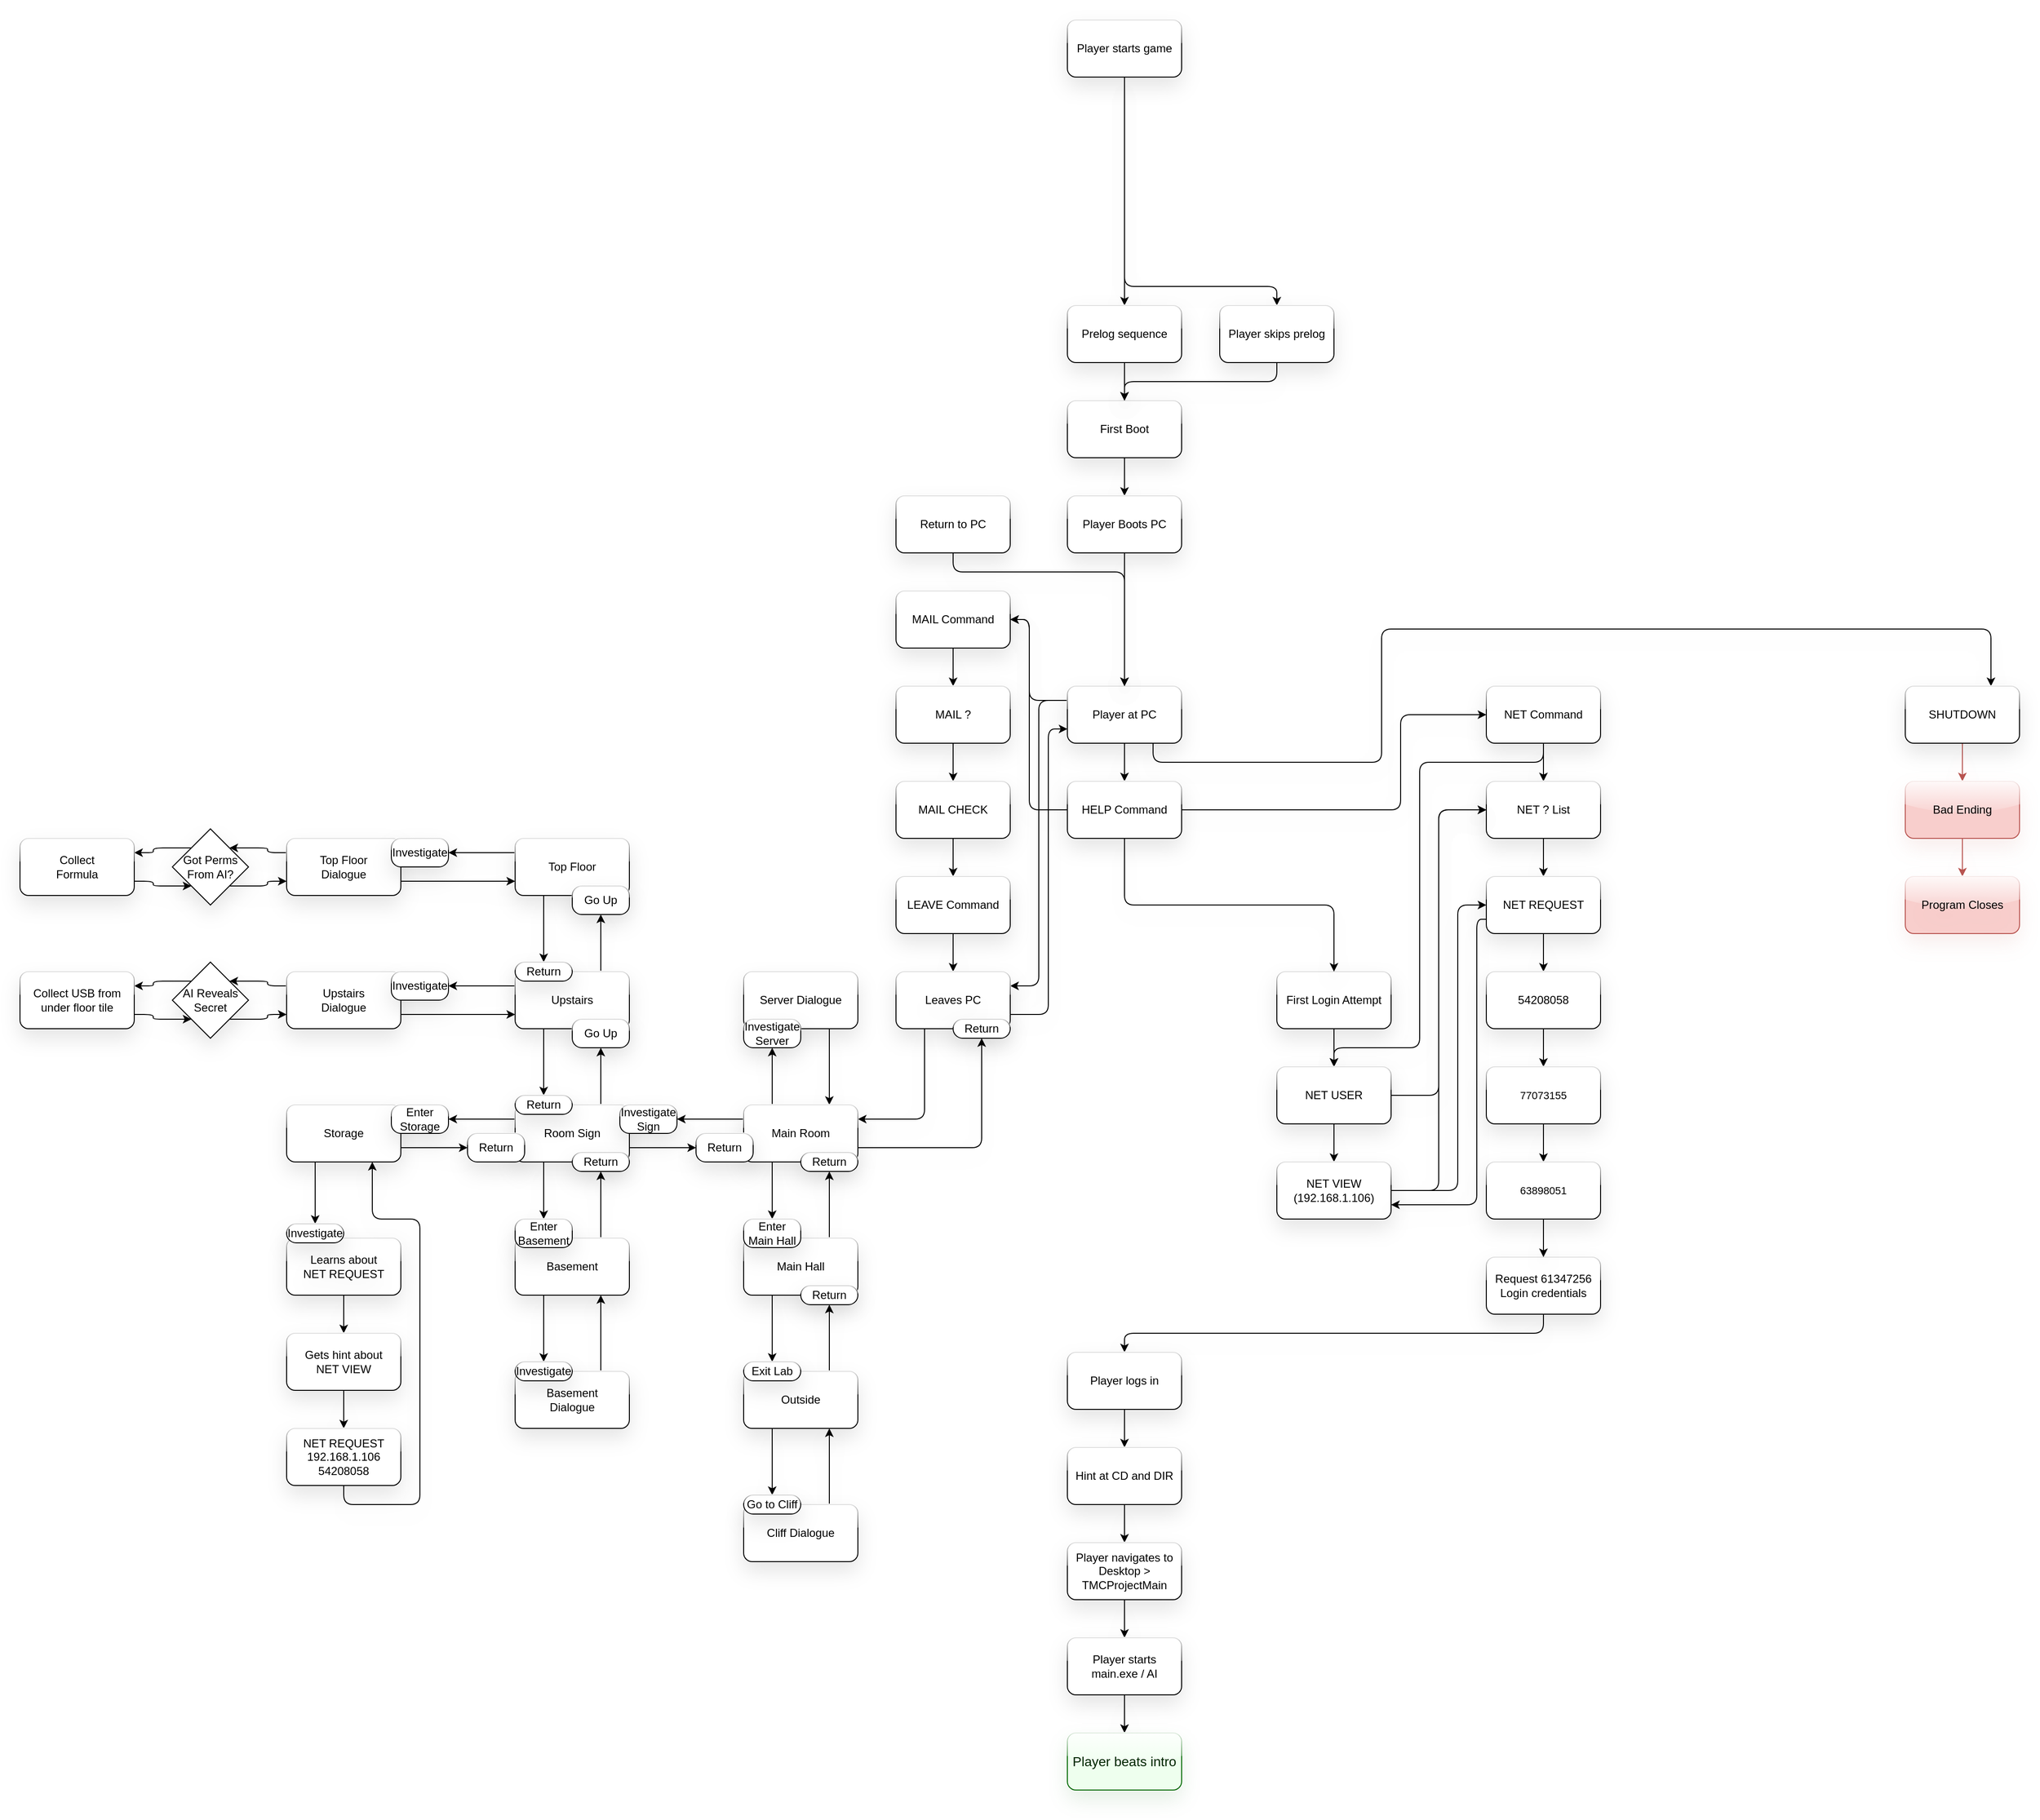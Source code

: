 <mxfile version="24.8.6">
  <diagram name="Page-1" id="2SZ8S2jpHOOZz9d5DmSv">
    <mxGraphModel dx="3034" dy="1574" grid="1" gridSize="10" guides="1" tooltips="1" connect="1" arrows="1" fold="1" page="0" pageScale="1" pageWidth="850" pageHeight="1100" math="0" shadow="0">
      <root>
        <mxCell id="0" />
        <mxCell id="1" parent="0" />
        <mxCell id="tYm5Gnkb2Ok55jQeu8HS-8" style="edgeStyle=orthogonalEdgeStyle;rounded=1;orthogonalLoop=1;jettySize=auto;html=1;exitX=0.5;exitY=1;exitDx=0;exitDy=0;entryX=0.5;entryY=0;entryDx=0;entryDy=0;glass=1;strokeColor=default;align=center;verticalAlign=middle;fontFamily=Helvetica;fontSize=12;fontColor=default;fillColor=default;shadow=1;shadowOpacity=10;shadowOffsetX=0;shadowOffsetY=10;shadowBlur=10;shadowColor=#000000;" parent="1" source="tYm5Gnkb2Ok55jQeu8HS-1" target="tYm5Gnkb2Ok55jQeu8HS-44" edge="1">
          <mxGeometry relative="1" as="geometry" />
        </mxCell>
        <mxCell id="tYm5Gnkb2Ok55jQeu8HS-1" value="First Boot" style="rounded=1;whiteSpace=wrap;html=1;glass=1;strokeColor=default;align=center;verticalAlign=middle;fontFamily=Helvetica;fontSize=12;fontColor=default;fillColor=default;shadow=1;shadowOpacity=10;shadowOffsetX=0;shadowOffsetY=10;shadowBlur=10;shadowColor=#000000;" parent="1" vertex="1">
          <mxGeometry x="-200" y="-280" width="120" height="60" as="geometry" />
        </mxCell>
        <mxCell id="tYm5Gnkb2Ok55jQeu8HS-23" style="edgeStyle=orthogonalEdgeStyle;rounded=1;orthogonalLoop=1;jettySize=auto;html=1;exitX=0.5;exitY=1;exitDx=0;exitDy=0;entryX=0.5;entryY=0;entryDx=0;entryDy=0;glass=1;strokeColor=default;align=center;verticalAlign=middle;fontFamily=Helvetica;fontSize=12;fontColor=default;fillColor=default;shadow=1;shadowOpacity=10;shadowOffsetX=0;shadowOffsetY=10;shadowBlur=10;shadowColor=#000000;" parent="1" source="tYm5Gnkb2Ok55jQeu8HS-4" target="tYm5Gnkb2Ok55jQeu8HS-22" edge="1">
          <mxGeometry relative="1" as="geometry" />
        </mxCell>
        <mxCell id="tYm5Gnkb2Ok55jQeu8HS-4" value="&lt;div&gt;First Login Attempt&lt;/div&gt;" style="rounded=1;whiteSpace=wrap;html=1;glass=1;strokeColor=default;align=center;verticalAlign=middle;fontFamily=Helvetica;fontSize=12;fontColor=default;fillColor=default;shadow=1;shadowOpacity=10;shadowOffsetX=0;shadowOffsetY=10;shadowBlur=10;shadowColor=#000000;" parent="1" vertex="1">
          <mxGeometry x="20" y="320" width="120" height="60" as="geometry" />
        </mxCell>
        <mxCell id="tYm5Gnkb2Ok55jQeu8HS-12" style="edgeStyle=orthogonalEdgeStyle;rounded=1;orthogonalLoop=1;jettySize=auto;html=1;exitX=0.5;exitY=1;exitDx=0;exitDy=0;entryX=0.5;entryY=0;entryDx=0;entryDy=0;shadow=1;shadowOpacity=10;shadowOffsetX=0;shadowOffsetY=10;shadowBlur=10;shadowColor=#000000;" parent="1" source="tYm5Gnkb2Ok55jQeu8HS-10" target="tYm5Gnkb2Ok55jQeu8HS-11" edge="1">
          <mxGeometry relative="1" as="geometry" />
        </mxCell>
        <mxCell id="tYm5Gnkb2Ok55jQeu8HS-10" value="&lt;div&gt;Request 61347256&lt;/div&gt;&lt;div&gt;Login credentials&lt;br&gt;&lt;/div&gt;" style="rounded=1;whiteSpace=wrap;html=1;glass=1;shadow=1;shadowOpacity=10;shadowOffsetX=0;shadowOffsetY=10;shadowBlur=10;shadowColor=#000000;" parent="1" vertex="1">
          <mxGeometry x="240" y="620" width="120" height="60" as="geometry" />
        </mxCell>
        <mxCell id="tYm5Gnkb2Ok55jQeu8HS-70" style="edgeStyle=orthogonalEdgeStyle;shape=connector;rounded=1;orthogonalLoop=1;jettySize=auto;html=1;exitX=0.5;exitY=1;exitDx=0;exitDy=0;entryX=0.5;entryY=0;entryDx=0;entryDy=0;strokeColor=default;align=center;verticalAlign=middle;fontFamily=Helvetica;fontSize=12;fontColor=default;labelBackgroundColor=default;endArrow=classic;shadow=1;shadowOpacity=10;shadowOffsetX=0;shadowOffsetY=10;shadowBlur=10;shadowColor=#000000;" parent="1" source="tYm5Gnkb2Ok55jQeu8HS-11" target="tYm5Gnkb2Ok55jQeu8HS-69" edge="1">
          <mxGeometry relative="1" as="geometry" />
        </mxCell>
        <mxCell id="tYm5Gnkb2Ok55jQeu8HS-11" value="Player logs in" style="rounded=1;whiteSpace=wrap;html=1;glass=1;shadow=1;shadowOpacity=10;shadowOffsetX=0;shadowOffsetY=10;shadowBlur=10;shadowColor=#000000;" parent="1" vertex="1">
          <mxGeometry x="-200" y="720" width="120" height="60" as="geometry" />
        </mxCell>
        <mxCell id="tYm5Gnkb2Ok55jQeu8HS-14" style="edgeStyle=orthogonalEdgeStyle;rounded=1;orthogonalLoop=1;jettySize=auto;html=1;exitX=0.5;exitY=1;exitDx=0;exitDy=0;entryX=0.5;entryY=0;entryDx=0;entryDy=0;glass=1;strokeColor=default;align=center;verticalAlign=middle;fontFamily=Helvetica;fontSize=12;fontColor=default;fillColor=default;shadow=1;shadowOpacity=10;shadowOffsetX=0;shadowOffsetY=10;shadowBlur=10;shadowColor=#000000;" parent="1" source="tYm5Gnkb2Ok55jQeu8HS-13" target="tYm5Gnkb2Ok55jQeu8HS-15" edge="1">
          <mxGeometry relative="1" as="geometry">
            <mxPoint x="210" y="105" as="targetPoint" />
          </mxGeometry>
        </mxCell>
        <mxCell id="tYm5Gnkb2Ok55jQeu8HS-37" style="edgeStyle=orthogonalEdgeStyle;rounded=1;orthogonalLoop=1;jettySize=auto;html=1;exitX=0;exitY=0.25;exitDx=0;exitDy=0;entryX=1;entryY=0.5;entryDx=0;entryDy=0;shadow=1;shadowOpacity=10;shadowOffsetX=0;shadowOffsetY=10;shadowBlur=10;shadowColor=#000000;" parent="1" source="tYm5Gnkb2Ok55jQeu8HS-13" target="tYm5Gnkb2Ok55jQeu8HS-34" edge="1">
          <mxGeometry relative="1" as="geometry">
            <Array as="points">
              <mxPoint x="-240" y="35" />
              <mxPoint x="-240" y="-50" />
            </Array>
          </mxGeometry>
        </mxCell>
        <mxCell id="KNBbUPWSCMk6tHmsyZFh-12" style="edgeStyle=orthogonalEdgeStyle;shape=connector;rounded=1;orthogonalLoop=1;jettySize=auto;html=1;exitX=0.75;exitY=1;exitDx=0;exitDy=0;entryX=0.75;entryY=0;entryDx=0;entryDy=0;shadow=1;glass=1;strokeColor=default;align=center;verticalAlign=middle;shadowOffsetX=0;shadowOffsetY=10;shadowBlur=10;shadowColor=#000000;shadowOpacity=10;fontFamily=Helvetica;fontSize=12;fontColor=default;labelBackgroundColor=default;endArrow=classic;fillColor=default;" parent="1" source="tYm5Gnkb2Ok55jQeu8HS-13" target="KNBbUPWSCMk6tHmsyZFh-9" edge="1">
          <mxGeometry relative="1" as="geometry">
            <Array as="points">
              <mxPoint x="-110" y="100" />
              <mxPoint x="130" y="100" />
              <mxPoint x="130" y="-40" />
              <mxPoint x="770" y="-40" />
            </Array>
          </mxGeometry>
        </mxCell>
        <mxCell id="XEpIz8E9oq2rWdq4ufIa-132" style="edgeStyle=orthogonalEdgeStyle;shape=connector;rounded=1;orthogonalLoop=1;jettySize=auto;html=1;exitX=0;exitY=0.25;exitDx=0;exitDy=0;entryX=1;entryY=0.25;entryDx=0;entryDy=0;shadow=1;glass=1;strokeColor=default;align=center;verticalAlign=middle;shadowOffsetX=0;shadowOffsetY=10;shadowBlur=10;shadowColor=#000000;shadowOpacity=10;fontFamily=Helvetica;fontSize=12;fontColor=default;labelBackgroundColor=default;endArrow=classic;fillColor=default;" parent="1" source="tYm5Gnkb2Ok55jQeu8HS-13" target="tYm5Gnkb2Ok55jQeu8HS-49" edge="1">
          <mxGeometry relative="1" as="geometry">
            <Array as="points">
              <mxPoint x="-230" y="35" />
              <mxPoint x="-230" y="335" />
            </Array>
          </mxGeometry>
        </mxCell>
        <mxCell id="tYm5Gnkb2Ok55jQeu8HS-13" value="Player at PC" style="rounded=1;whiteSpace=wrap;html=1;glass=1;strokeColor=default;align=center;verticalAlign=middle;fontFamily=Helvetica;fontSize=12;fontColor=default;fillColor=default;shadow=1;shadowOpacity=10;shadowOffsetX=0;shadowOffsetY=10;shadowBlur=10;shadowColor=#000000;" parent="1" vertex="1">
          <mxGeometry x="-200" y="20" width="120" height="60" as="geometry" />
        </mxCell>
        <mxCell id="tYm5Gnkb2Ok55jQeu8HS-16" style="edgeStyle=orthogonalEdgeStyle;rounded=1;orthogonalLoop=1;jettySize=auto;html=1;exitX=0.5;exitY=1;exitDx=0;exitDy=0;entryX=0.5;entryY=0;entryDx=0;entryDy=0;shadow=1;shadowOpacity=10;shadowOffsetX=0;shadowOffsetY=10;shadowBlur=10;shadowColor=#000000;" parent="1" source="tYm5Gnkb2Ok55jQeu8HS-15" target="tYm5Gnkb2Ok55jQeu8HS-4" edge="1">
          <mxGeometry relative="1" as="geometry">
            <Array as="points">
              <mxPoint x="-140" y="250" />
              <mxPoint x="80" y="250" />
            </Array>
          </mxGeometry>
        </mxCell>
        <mxCell id="tYm5Gnkb2Ok55jQeu8HS-18" style="edgeStyle=orthogonalEdgeStyle;rounded=1;orthogonalLoop=1;jettySize=auto;html=1;exitX=1;exitY=0.5;exitDx=0;exitDy=0;entryX=0;entryY=0.5;entryDx=0;entryDy=0;shadow=1;shadowOpacity=10;shadowOffsetX=0;shadowOffsetY=10;shadowBlur=10;shadowColor=#000000;" parent="1" source="tYm5Gnkb2Ok55jQeu8HS-15" target="tYm5Gnkb2Ok55jQeu8HS-17" edge="1">
          <mxGeometry relative="1" as="geometry">
            <Array as="points">
              <mxPoint x="150" y="150" />
              <mxPoint x="150" y="50" />
            </Array>
          </mxGeometry>
        </mxCell>
        <mxCell id="tYm5Gnkb2Ok55jQeu8HS-35" style="edgeStyle=orthogonalEdgeStyle;rounded=1;orthogonalLoop=1;jettySize=auto;html=1;exitX=0;exitY=0.5;exitDx=0;exitDy=0;entryX=1;entryY=0.5;entryDx=0;entryDy=0;shadow=1;shadowOpacity=10;shadowOffsetX=0;shadowOffsetY=10;shadowBlur=10;shadowColor=#000000;" parent="1" source="tYm5Gnkb2Ok55jQeu8HS-15" target="tYm5Gnkb2Ok55jQeu8HS-34" edge="1">
          <mxGeometry relative="1" as="geometry">
            <Array as="points">
              <mxPoint x="-240" y="150" />
              <mxPoint x="-240" y="-50" />
            </Array>
          </mxGeometry>
        </mxCell>
        <mxCell id="tYm5Gnkb2Ok55jQeu8HS-15" value="&lt;div&gt;HELP Command&lt;/div&gt;" style="rounded=1;whiteSpace=wrap;html=1;glass=1;strokeColor=default;align=center;verticalAlign=middle;fontFamily=Helvetica;fontSize=12;fontColor=default;fillColor=default;shadow=1;shadowOpacity=10;shadowOffsetX=0;shadowOffsetY=10;shadowBlur=10;shadowColor=#000000;" parent="1" vertex="1">
          <mxGeometry x="-200" y="120" width="120" height="60" as="geometry" />
        </mxCell>
        <mxCell id="tYm5Gnkb2Ok55jQeu8HS-20" style="edgeStyle=orthogonalEdgeStyle;rounded=1;orthogonalLoop=1;jettySize=auto;html=1;exitX=0.5;exitY=1;exitDx=0;exitDy=0;entryX=0.5;entryY=0;entryDx=0;entryDy=0;shadow=1;shadowOpacity=10;shadowOffsetX=0;shadowOffsetY=10;shadowBlur=10;shadowColor=#000000;" parent="1" source="tYm5Gnkb2Ok55jQeu8HS-17" target="tYm5Gnkb2Ok55jQeu8HS-19" edge="1">
          <mxGeometry relative="1" as="geometry" />
        </mxCell>
        <mxCell id="tYm5Gnkb2Ok55jQeu8HS-24" style="edgeStyle=orthogonalEdgeStyle;rounded=1;orthogonalLoop=1;jettySize=auto;html=1;exitX=0.5;exitY=1;exitDx=0;exitDy=0;entryX=0.75;entryY=0;entryDx=0;entryDy=0;shadow=1;shadowOpacity=10;shadowOffsetX=0;shadowOffsetY=10;shadowBlur=10;shadowColor=#000000;" parent="1" source="tYm5Gnkb2Ok55jQeu8HS-17" edge="1">
          <mxGeometry relative="1" as="geometry">
            <mxPoint x="210" y="80" as="sourcePoint" />
            <mxPoint x="80" y="420" as="targetPoint" />
            <Array as="points">
              <mxPoint x="300" y="100" />
              <mxPoint x="170" y="100" />
              <mxPoint x="170" y="400" />
              <mxPoint x="80" y="400" />
            </Array>
          </mxGeometry>
        </mxCell>
        <mxCell id="tYm5Gnkb2Ok55jQeu8HS-17" value="&lt;div&gt;NET Command&lt;/div&gt;" style="rounded=1;whiteSpace=wrap;html=1;glass=1;strokeColor=default;align=center;verticalAlign=middle;fontFamily=Helvetica;fontSize=12;fontColor=default;fillColor=default;shadow=1;shadowOpacity=10;shadowOffsetX=0;shadowOffsetY=10;shadowBlur=10;shadowColor=#000000;" parent="1" vertex="1">
          <mxGeometry x="240" y="20" width="120" height="60" as="geometry" />
        </mxCell>
        <mxCell id="tYm5Gnkb2Ok55jQeu8HS-31" style="edgeStyle=orthogonalEdgeStyle;rounded=1;orthogonalLoop=1;jettySize=auto;html=1;exitX=0.5;exitY=1;exitDx=0;exitDy=0;entryX=0.5;entryY=0;entryDx=0;entryDy=0;shadow=1;shadowOpacity=10;shadowOffsetX=0;shadowOffsetY=10;shadowBlur=10;shadowColor=#000000;" parent="1" source="tYm5Gnkb2Ok55jQeu8HS-19" target="tYm5Gnkb2Ok55jQeu8HS-30" edge="1">
          <mxGeometry relative="1" as="geometry" />
        </mxCell>
        <mxCell id="tYm5Gnkb2Ok55jQeu8HS-19" value="&lt;div&gt;NET ? List&lt;br&gt;&lt;/div&gt;" style="rounded=1;whiteSpace=wrap;html=1;glass=1;strokeColor=default;align=center;verticalAlign=middle;fontFamily=Helvetica;fontSize=12;fontColor=default;fillColor=default;shadow=1;shadowOpacity=10;shadowOffsetX=0;shadowOffsetY=10;shadowBlur=10;shadowColor=#000000;" parent="1" vertex="1">
          <mxGeometry x="240" y="120" width="120" height="60" as="geometry" />
        </mxCell>
        <mxCell id="tYm5Gnkb2Ok55jQeu8HS-26" style="edgeStyle=orthogonalEdgeStyle;rounded=1;orthogonalLoop=1;jettySize=auto;html=1;exitX=1;exitY=0.5;exitDx=0;exitDy=0;entryX=0;entryY=0.5;entryDx=0;entryDy=0;shadow=1;shadowOpacity=10;shadowOffsetX=0;shadowOffsetY=10;shadowBlur=10;shadowColor=#000000;" parent="1" source="tYm5Gnkb2Ok55jQeu8HS-22" target="tYm5Gnkb2Ok55jQeu8HS-19" edge="1">
          <mxGeometry relative="1" as="geometry" />
        </mxCell>
        <mxCell id="tYm5Gnkb2Ok55jQeu8HS-28" style="edgeStyle=orthogonalEdgeStyle;rounded=1;orthogonalLoop=1;jettySize=auto;html=1;exitX=0.5;exitY=1;exitDx=0;exitDy=0;entryX=0.5;entryY=0;entryDx=0;entryDy=0;glass=1;strokeColor=default;align=center;verticalAlign=middle;fontFamily=Helvetica;fontSize=12;fontColor=default;fillColor=default;shadow=1;shadowOpacity=10;shadowOffsetX=0;shadowOffsetY=10;shadowBlur=10;shadowColor=#000000;" parent="1" source="tYm5Gnkb2Ok55jQeu8HS-22" target="tYm5Gnkb2Ok55jQeu8HS-27" edge="1">
          <mxGeometry relative="1" as="geometry" />
        </mxCell>
        <mxCell id="tYm5Gnkb2Ok55jQeu8HS-22" value="NET USER" style="rounded=1;whiteSpace=wrap;html=1;glass=1;strokeColor=default;align=center;verticalAlign=middle;fontFamily=Helvetica;fontSize=12;fontColor=default;fillColor=default;shadow=1;shadowOpacity=10;shadowOffsetX=0;shadowOffsetY=10;shadowBlur=10;shadowColor=#000000;" parent="1" vertex="1">
          <mxGeometry x="20" y="420" width="120" height="60" as="geometry" />
        </mxCell>
        <mxCell id="tYm5Gnkb2Ok55jQeu8HS-29" style="edgeStyle=orthogonalEdgeStyle;rounded=1;orthogonalLoop=1;jettySize=auto;html=1;exitX=1;exitY=0.5;exitDx=0;exitDy=0;entryX=0;entryY=0.5;entryDx=0;entryDy=0;shadow=1;shadowOpacity=10;shadowOffsetX=0;shadowOffsetY=10;shadowBlur=10;shadowColor=#000000;" parent="1" source="tYm5Gnkb2Ok55jQeu8HS-27" target="tYm5Gnkb2Ok55jQeu8HS-19" edge="1">
          <mxGeometry relative="1" as="geometry">
            <Array as="points">
              <mxPoint x="190" y="550" />
              <mxPoint x="190" y="150" />
            </Array>
          </mxGeometry>
        </mxCell>
        <mxCell id="tYm5Gnkb2Ok55jQeu8HS-32" style="edgeStyle=orthogonalEdgeStyle;rounded=1;orthogonalLoop=1;jettySize=auto;html=1;exitX=1;exitY=0.5;exitDx=0;exitDy=0;entryX=0;entryY=0.5;entryDx=0;entryDy=0;shadow=1;shadowOpacity=10;shadowOffsetX=0;shadowOffsetY=10;shadowBlur=10;shadowColor=#000000;" parent="1" source="tYm5Gnkb2Ok55jQeu8HS-27" target="tYm5Gnkb2Ok55jQeu8HS-30" edge="1">
          <mxGeometry relative="1" as="geometry">
            <Array as="points">
              <mxPoint x="210" y="550" />
              <mxPoint x="210" y="250" />
            </Array>
          </mxGeometry>
        </mxCell>
        <mxCell id="tYm5Gnkb2Ok55jQeu8HS-27" value="&lt;div&gt;NET VIEW&lt;/div&gt;&lt;div&gt;(192.168.1.106)&lt;br&gt;&lt;/div&gt;" style="rounded=1;whiteSpace=wrap;html=1;glass=1;strokeColor=default;align=center;verticalAlign=middle;fontFamily=Helvetica;fontSize=12;fontColor=default;fillColor=default;shadow=1;shadowOpacity=10;shadowOffsetX=0;shadowOffsetY=10;shadowBlur=10;shadowColor=#000000;" parent="1" vertex="1">
          <mxGeometry x="20" y="520" width="120" height="60" as="geometry" />
        </mxCell>
        <mxCell id="tYm5Gnkb2Ok55jQeu8HS-33" style="edgeStyle=orthogonalEdgeStyle;rounded=1;orthogonalLoop=1;jettySize=auto;html=1;exitX=0;exitY=0.75;exitDx=0;exitDy=0;entryX=1;entryY=0.75;entryDx=0;entryDy=0;shadow=1;shadowOpacity=10;shadowOffsetX=0;shadowOffsetY=10;shadowBlur=10;shadowColor=#000000;" parent="1" source="tYm5Gnkb2Ok55jQeu8HS-30" target="tYm5Gnkb2Ok55jQeu8HS-27" edge="1">
          <mxGeometry relative="1" as="geometry">
            <Array as="points">
              <mxPoint x="230" y="265" />
              <mxPoint x="230" y="565" />
            </Array>
          </mxGeometry>
        </mxCell>
        <mxCell id="tYm5Gnkb2Ok55jQeu8HS-62" style="edgeStyle=orthogonalEdgeStyle;rounded=1;orthogonalLoop=1;jettySize=auto;html=1;exitX=0.5;exitY=1;exitDx=0;exitDy=0;entryX=0.5;entryY=0;entryDx=0;entryDy=0;shadow=1;shadowOpacity=10;shadowOffsetX=0;shadowOffsetY=10;shadowBlur=10;shadowColor=#000000;" parent="1" source="tYm5Gnkb2Ok55jQeu8HS-30" target="tYm5Gnkb2Ok55jQeu8HS-61" edge="1">
          <mxGeometry relative="1" as="geometry" />
        </mxCell>
        <mxCell id="tYm5Gnkb2Ok55jQeu8HS-30" value="NET REQUEST" style="rounded=1;whiteSpace=wrap;html=1;glass=1;strokeColor=default;align=center;verticalAlign=middle;fontFamily=Helvetica;fontSize=12;fontColor=default;fillColor=default;shadow=1;shadowOpacity=10;shadowOffsetX=0;shadowOffsetY=10;shadowBlur=10;shadowColor=#000000;" parent="1" vertex="1">
          <mxGeometry x="240" y="220" width="120" height="60" as="geometry" />
        </mxCell>
        <mxCell id="tYm5Gnkb2Ok55jQeu8HS-38" style="edgeStyle=orthogonalEdgeStyle;rounded=1;orthogonalLoop=1;jettySize=auto;html=1;exitX=0.5;exitY=1;exitDx=0;exitDy=0;entryX=0.5;entryY=0;entryDx=0;entryDy=0;glass=1;strokeColor=default;align=center;verticalAlign=middle;fontFamily=Helvetica;fontSize=12;fontColor=default;fillColor=default;shadow=1;shadowOpacity=10;shadowOffsetX=0;shadowOffsetY=10;shadowBlur=10;shadowColor=#000000;" parent="1" source="tYm5Gnkb2Ok55jQeu8HS-34" target="tYm5Gnkb2Ok55jQeu8HS-36" edge="1">
          <mxGeometry relative="1" as="geometry" />
        </mxCell>
        <mxCell id="tYm5Gnkb2Ok55jQeu8HS-34" value="&lt;div&gt;MAIL Command&lt;/div&gt;" style="rounded=1;whiteSpace=wrap;html=1;glass=1;strokeColor=default;align=center;verticalAlign=middle;fontFamily=Helvetica;fontSize=12;fontColor=default;fillColor=default;shadow=1;shadowOpacity=10;shadowOffsetX=0;shadowOffsetY=10;shadowBlur=10;shadowColor=#000000;" parent="1" vertex="1">
          <mxGeometry x="-380" y="-80" width="120" height="60" as="geometry" />
        </mxCell>
        <mxCell id="tYm5Gnkb2Ok55jQeu8HS-40" style="edgeStyle=orthogonalEdgeStyle;rounded=1;orthogonalLoop=1;jettySize=auto;html=1;exitX=0.5;exitY=1;exitDx=0;exitDy=0;entryX=0.5;entryY=0;entryDx=0;entryDy=0;glass=1;strokeColor=default;align=center;verticalAlign=middle;fontFamily=Helvetica;fontSize=12;fontColor=default;fillColor=default;shadow=1;shadowOpacity=10;shadowOffsetX=0;shadowOffsetY=10;shadowBlur=10;shadowColor=#000000;" parent="1" source="tYm5Gnkb2Ok55jQeu8HS-36" target="tYm5Gnkb2Ok55jQeu8HS-39" edge="1">
          <mxGeometry relative="1" as="geometry" />
        </mxCell>
        <mxCell id="tYm5Gnkb2Ok55jQeu8HS-36" value="MAIL ?" style="rounded=1;whiteSpace=wrap;html=1;glass=1;strokeColor=default;align=center;verticalAlign=middle;fontFamily=Helvetica;fontSize=12;fontColor=default;fillColor=default;shadow=1;shadowOpacity=10;shadowOffsetX=0;shadowOffsetY=10;shadowBlur=10;shadowColor=#000000;" parent="1" vertex="1">
          <mxGeometry x="-380" y="20" width="120" height="60" as="geometry" />
        </mxCell>
        <mxCell id="tYm5Gnkb2Ok55jQeu8HS-42" style="edgeStyle=orthogonalEdgeStyle;rounded=1;orthogonalLoop=1;jettySize=auto;html=1;exitX=0.5;exitY=1;exitDx=0;exitDy=0;entryX=0.5;entryY=0;entryDx=0;entryDy=0;glass=1;strokeColor=default;align=center;verticalAlign=middle;fontFamily=Helvetica;fontSize=12;fontColor=default;fillColor=default;shadow=1;shadowOpacity=10;shadowOffsetX=0;shadowOffsetY=10;shadowBlur=10;shadowColor=#000000;" parent="1" source="tYm5Gnkb2Ok55jQeu8HS-39" target="tYm5Gnkb2Ok55jQeu8HS-41" edge="1">
          <mxGeometry relative="1" as="geometry" />
        </mxCell>
        <mxCell id="tYm5Gnkb2Ok55jQeu8HS-39" value="MAIL CHECK" style="rounded=1;whiteSpace=wrap;html=1;glass=1;strokeColor=default;align=center;verticalAlign=middle;fontFamily=Helvetica;fontSize=12;fontColor=default;fillColor=default;shadow=1;shadowOpacity=10;shadowOffsetX=0;shadowOffsetY=10;shadowBlur=10;shadowColor=#000000;" parent="1" vertex="1">
          <mxGeometry x="-380" y="120" width="120" height="60" as="geometry" />
        </mxCell>
        <mxCell id="tYm5Gnkb2Ok55jQeu8HS-50" style="edgeStyle=orthogonalEdgeStyle;rounded=1;orthogonalLoop=1;jettySize=auto;html=1;exitX=0.5;exitY=1;exitDx=0;exitDy=0;entryX=0.5;entryY=0;entryDx=0;entryDy=0;glass=1;strokeColor=default;align=center;verticalAlign=middle;fontFamily=Helvetica;fontSize=12;fontColor=default;fillColor=default;shadow=1;shadowOpacity=10;shadowOffsetX=0;shadowOffsetY=10;shadowBlur=10;shadowColor=#000000;" parent="1" source="tYm5Gnkb2Ok55jQeu8HS-41" target="tYm5Gnkb2Ok55jQeu8HS-49" edge="1">
          <mxGeometry relative="1" as="geometry" />
        </mxCell>
        <mxCell id="tYm5Gnkb2Ok55jQeu8HS-41" value="LEAVE Command" style="rounded=1;whiteSpace=wrap;html=1;glass=1;strokeColor=default;align=center;verticalAlign=middle;fontFamily=Helvetica;fontSize=12;fontColor=default;fillColor=default;shadow=1;shadowOpacity=10;shadowOffsetX=0;shadowOffsetY=10;shadowBlur=10;shadowColor=#000000;" parent="1" vertex="1">
          <mxGeometry x="-380" y="220" width="120" height="60" as="geometry" />
        </mxCell>
        <mxCell id="tYm5Gnkb2Ok55jQeu8HS-47" style="edgeStyle=orthogonalEdgeStyle;rounded=1;orthogonalLoop=1;jettySize=auto;html=1;exitX=0.5;exitY=1;exitDx=0;exitDy=0;entryX=0.5;entryY=0;entryDx=0;entryDy=0;glass=1;strokeColor=default;align=center;verticalAlign=middle;fontFamily=Helvetica;fontSize=12;fontColor=default;fillColor=default;shadow=1;shadowOpacity=10;shadowOffsetX=0;shadowOffsetY=10;shadowBlur=10;shadowColor=#000000;" parent="1" source="tYm5Gnkb2Ok55jQeu8HS-44" target="tYm5Gnkb2Ok55jQeu8HS-13" edge="1">
          <mxGeometry relative="1" as="geometry" />
        </mxCell>
        <mxCell id="tYm5Gnkb2Ok55jQeu8HS-44" value="Player Boots PC" style="rounded=1;whiteSpace=wrap;html=1;glass=1;strokeColor=default;align=center;verticalAlign=middle;fontFamily=Helvetica;fontSize=12;fontColor=default;fillColor=default;shadow=1;shadowOpacity=10;shadowOffsetX=0;shadowOffsetY=10;shadowBlur=10;shadowColor=#000000;" parent="1" vertex="1">
          <mxGeometry x="-200" y="-180" width="120" height="60" as="geometry" />
        </mxCell>
        <mxCell id="XEpIz8E9oq2rWdq4ufIa-133" style="edgeStyle=orthogonalEdgeStyle;shape=connector;rounded=1;orthogonalLoop=1;jettySize=auto;html=1;exitX=1;exitY=0.75;exitDx=0;exitDy=0;entryX=0;entryY=0.75;entryDx=0;entryDy=0;shadow=1;glass=1;strokeColor=default;align=center;verticalAlign=middle;shadowOffsetX=0;shadowOffsetY=10;shadowBlur=10;shadowColor=#000000;shadowOpacity=10;fontFamily=Helvetica;fontSize=12;fontColor=default;labelBackgroundColor=default;endArrow=classic;fillColor=default;" parent="1" source="tYm5Gnkb2Ok55jQeu8HS-49" target="tYm5Gnkb2Ok55jQeu8HS-13" edge="1">
          <mxGeometry relative="1" as="geometry">
            <Array as="points">
              <mxPoint x="-220" y="365" />
              <mxPoint x="-220" y="65" />
            </Array>
          </mxGeometry>
        </mxCell>
        <mxCell id="xQNmlbA4F0mqG305S9pj-3" style="edgeStyle=orthogonalEdgeStyle;shape=connector;rounded=1;orthogonalLoop=1;jettySize=auto;html=1;exitX=0.25;exitY=1;exitDx=0;exitDy=0;entryX=1;entryY=0.25;entryDx=0;entryDy=0;shadow=1;glass=1;strokeColor=default;align=center;verticalAlign=middle;shadowOffsetX=0;shadowOffsetY=10;shadowBlur=10;shadowColor=#000000;shadowOpacity=10;fontFamily=Helvetica;fontSize=12;fontColor=default;labelBackgroundColor=default;endArrow=classic;fillColor=default;" parent="1" source="tYm5Gnkb2Ok55jQeu8HS-49" target="XEpIz8E9oq2rWdq4ufIa-17" edge="1">
          <mxGeometry relative="1" as="geometry" />
        </mxCell>
        <mxCell id="tYm5Gnkb2Ok55jQeu8HS-49" value="&lt;div&gt;Leaves PC&lt;/div&gt;" style="rounded=1;whiteSpace=wrap;html=1;glass=1;strokeColor=default;align=center;verticalAlign=middle;fontFamily=Helvetica;fontSize=12;fontColor=default;fillColor=default;shadow=1;shadowOpacity=10;shadowOffsetX=0;shadowOffsetY=10;shadowBlur=10;shadowColor=#000000;textShadow=1;" parent="1" vertex="1">
          <mxGeometry x="-380" y="320" width="120" height="60" as="geometry" />
        </mxCell>
        <mxCell id="tYm5Gnkb2Ok55jQeu8HS-64" style="edgeStyle=orthogonalEdgeStyle;shape=connector;rounded=1;orthogonalLoop=1;jettySize=auto;html=1;exitX=0.5;exitY=1;exitDx=0;exitDy=0;entryX=0.5;entryY=0;entryDx=0;entryDy=0;strokeColor=default;align=center;verticalAlign=middle;fontFamily=Helvetica;fontSize=11;fontColor=default;labelBackgroundColor=default;endArrow=classic;shadow=1;shadowOpacity=10;shadowOffsetX=0;shadowOffsetY=10;shadowBlur=10;shadowColor=#000000;" parent="1" source="tYm5Gnkb2Ok55jQeu8HS-61" target="tYm5Gnkb2Ok55jQeu8HS-63" edge="1">
          <mxGeometry relative="1" as="geometry" />
        </mxCell>
        <mxCell id="tYm5Gnkb2Ok55jQeu8HS-61" value="&lt;div&gt;54208058&lt;/div&gt;" style="rounded=1;whiteSpace=wrap;html=1;glass=1;shadow=1;shadowOpacity=10;shadowOffsetX=0;shadowOffsetY=10;shadowBlur=10;shadowColor=#000000;" parent="1" vertex="1">
          <mxGeometry x="240" y="320" width="120" height="60" as="geometry" />
        </mxCell>
        <mxCell id="tYm5Gnkb2Ok55jQeu8HS-66" style="edgeStyle=orthogonalEdgeStyle;shape=connector;rounded=1;orthogonalLoop=1;jettySize=auto;html=1;exitX=0.5;exitY=1;exitDx=0;exitDy=0;entryX=0.5;entryY=0;entryDx=0;entryDy=0;strokeColor=default;align=center;verticalAlign=middle;fontFamily=Helvetica;fontSize=11;fontColor=default;labelBackgroundColor=default;endArrow=classic;shadow=1;shadowOpacity=10;shadowOffsetX=0;shadowOffsetY=10;shadowBlur=10;shadowColor=#000000;" parent="1" source="tYm5Gnkb2Ok55jQeu8HS-63" target="tYm5Gnkb2Ok55jQeu8HS-65" edge="1">
          <mxGeometry relative="1" as="geometry" />
        </mxCell>
        <mxCell id="tYm5Gnkb2Ok55jQeu8HS-63" value="77073155" style="rounded=1;whiteSpace=wrap;html=1;glass=1;strokeColor=default;align=center;verticalAlign=middle;fontFamily=Helvetica;fontSize=11;fontColor=default;labelBackgroundColor=none;fillColor=default;shadow=1;shadowOpacity=10;shadowOffsetX=0;shadowOffsetY=10;shadowBlur=10;shadowColor=#000000;" parent="1" vertex="1">
          <mxGeometry x="240" y="420" width="120" height="60" as="geometry" />
        </mxCell>
        <mxCell id="tYm5Gnkb2Ok55jQeu8HS-67" style="edgeStyle=orthogonalEdgeStyle;shape=connector;rounded=1;orthogonalLoop=1;jettySize=auto;html=1;exitX=0.5;exitY=1;exitDx=0;exitDy=0;entryX=0.5;entryY=0;entryDx=0;entryDy=0;strokeColor=default;align=center;verticalAlign=middle;fontFamily=Helvetica;fontSize=11;fontColor=default;labelBackgroundColor=default;endArrow=classic;shadow=1;shadowOpacity=10;shadowOffsetX=0;shadowOffsetY=10;shadowBlur=10;shadowColor=#000000;" parent="1" source="tYm5Gnkb2Ok55jQeu8HS-65" target="tYm5Gnkb2Ok55jQeu8HS-10" edge="1">
          <mxGeometry relative="1" as="geometry" />
        </mxCell>
        <mxCell id="tYm5Gnkb2Ok55jQeu8HS-65" value="63898051" style="rounded=1;whiteSpace=wrap;html=1;glass=1;strokeColor=default;align=center;verticalAlign=middle;fontFamily=Helvetica;fontSize=11;fontColor=default;labelBackgroundColor=none;fillColor=default;shadow=1;shadowOpacity=10;shadowOffsetX=0;shadowOffsetY=10;shadowBlur=10;shadowColor=#000000;" parent="1" vertex="1">
          <mxGeometry x="240" y="520" width="120" height="60" as="geometry" />
        </mxCell>
        <mxCell id="tYm5Gnkb2Ok55jQeu8HS-72" style="edgeStyle=orthogonalEdgeStyle;shape=connector;rounded=1;orthogonalLoop=1;jettySize=auto;html=1;exitX=0.5;exitY=1;exitDx=0;exitDy=0;entryX=0.5;entryY=0;entryDx=0;entryDy=0;align=center;verticalAlign=middle;fontFamily=Helvetica;fontSize=12;fontColor=default;labelBackgroundColor=default;endArrow=classic;shadow=1;shadowOpacity=10;shadowOffsetX=0;shadowOffsetY=10;shadowBlur=10;shadowColor=#000000;" parent="1" source="tYm5Gnkb2Ok55jQeu8HS-69" target="tYm5Gnkb2Ok55jQeu8HS-71" edge="1">
          <mxGeometry relative="1" as="geometry" />
        </mxCell>
        <mxCell id="tYm5Gnkb2Ok55jQeu8HS-69" value="Hint at CD and DIR" style="rounded=1;whiteSpace=wrap;html=1;glass=1;align=center;verticalAlign=middle;fontFamily=Helvetica;fontSize=12;labelBackgroundColor=none;shadow=1;shadowOpacity=10;shadowOffsetX=0;shadowOffsetY=10;shadowBlur=10;shadowColor=#000000;" parent="1" vertex="1">
          <mxGeometry x="-200" y="820" width="120" height="60" as="geometry" />
        </mxCell>
        <mxCell id="tYm5Gnkb2Ok55jQeu8HS-76" style="edgeStyle=orthogonalEdgeStyle;shape=connector;rounded=1;orthogonalLoop=1;jettySize=auto;html=1;exitX=0.5;exitY=1;exitDx=0;exitDy=0;entryX=0.5;entryY=0;entryDx=0;entryDy=0;shadow=1;strokeColor=default;align=center;verticalAlign=middle;fontFamily=Helvetica;fontSize=12;fontColor=default;labelBackgroundColor=default;endArrow=classic;shadowOpacity=10;shadowOffsetX=0;shadowOffsetY=10;shadowBlur=10;shadowColor=#000000;" parent="1" source="tYm5Gnkb2Ok55jQeu8HS-71" target="tYm5Gnkb2Ok55jQeu8HS-74" edge="1">
          <mxGeometry relative="1" as="geometry" />
        </mxCell>
        <mxCell id="tYm5Gnkb2Ok55jQeu8HS-71" value="Player navigates to Desktop &amp;gt; TMCProjectMain" style="rounded=1;whiteSpace=wrap;html=1;glass=1;strokeColor=default;align=center;verticalAlign=middle;fontFamily=Helvetica;fontSize=12;fontColor=default;fillColor=default;shadow=1;shadowOpacity=10;shadowOffsetX=0;shadowOffsetY=10;shadowBlur=10;shadowColor=#000000;" parent="1" vertex="1">
          <mxGeometry x="-200" y="920" width="120" height="60" as="geometry" />
        </mxCell>
        <mxCell id="ZHSO-Q3qJTdC8w-6Qn_V-2" style="edgeStyle=orthogonalEdgeStyle;shape=connector;rounded=1;orthogonalLoop=1;jettySize=auto;html=1;exitX=0.5;exitY=1;exitDx=0;exitDy=0;entryX=0.5;entryY=0;entryDx=0;entryDy=0;shadow=1;strokeColor=default;align=center;verticalAlign=middle;shadowOffsetX=0;shadowOffsetY=10;shadowBlur=10;shadowColor=#000000;shadowOpacity=10;fontFamily=Helvetica;fontSize=11;fontColor=default;labelBackgroundColor=default;endArrow=classic;" edge="1" parent="1" source="tYm5Gnkb2Ok55jQeu8HS-74" target="ZHSO-Q3qJTdC8w-6Qn_V-1">
          <mxGeometry relative="1" as="geometry" />
        </mxCell>
        <mxCell id="tYm5Gnkb2Ok55jQeu8HS-74" value="Player starts main.exe / AI " style="rounded=1;whiteSpace=wrap;html=1;glass=1;strokeColor=default;align=center;verticalAlign=middle;fillColor=default;shadow=1;shadowOpacity=10;shadowOffsetX=0;shadowOffsetY=10;shadowBlur=10;shadowColor=#000000;" parent="1" vertex="1">
          <mxGeometry x="-200" y="1020" width="120" height="60" as="geometry" />
        </mxCell>
        <mxCell id="KNBbUPWSCMk6tHmsyZFh-5" style="edgeStyle=orthogonalEdgeStyle;shape=connector;rounded=1;orthogonalLoop=1;jettySize=auto;html=1;exitX=0.5;exitY=1;exitDx=0;exitDy=0;entryX=0.5;entryY=0;entryDx=0;entryDy=0;shadow=1;glass=1;strokeColor=default;align=center;verticalAlign=middle;shadowOffsetX=0;shadowOffsetY=10;shadowBlur=10;shadowColor=#000000;shadowOpacity=10;fontFamily=Helvetica;fontSize=12;fontColor=default;labelBackgroundColor=default;endArrow=classic;fillColor=default;" parent="1" source="tYm5Gnkb2Ok55jQeu8HS-77" target="KNBbUPWSCMk6tHmsyZFh-1" edge="1">
          <mxGeometry relative="1" as="geometry" />
        </mxCell>
        <mxCell id="KNBbUPWSCMk6tHmsyZFh-6" style="edgeStyle=orthogonalEdgeStyle;shape=connector;rounded=1;orthogonalLoop=1;jettySize=auto;html=1;exitX=0.5;exitY=1;exitDx=0;exitDy=0;entryX=0.5;entryY=0;entryDx=0;entryDy=0;shadow=1;glass=1;strokeColor=default;align=center;verticalAlign=middle;shadowOffsetX=0;shadowOffsetY=10;shadowBlur=10;shadowColor=#000000;shadowOpacity=10;fontFamily=Helvetica;fontSize=12;fontColor=default;labelBackgroundColor=default;endArrow=classic;fillColor=default;" parent="1" source="tYm5Gnkb2Ok55jQeu8HS-77" target="KNBbUPWSCMk6tHmsyZFh-2" edge="1">
          <mxGeometry relative="1" as="geometry">
            <Array as="points">
              <mxPoint x="-140" y="-400" />
              <mxPoint x="20" y="-400" />
            </Array>
          </mxGeometry>
        </mxCell>
        <mxCell id="tYm5Gnkb2Ok55jQeu8HS-77" value="Player starts game" style="rounded=1;whiteSpace=wrap;html=1;glass=1;strokeColor=default;align=center;verticalAlign=middle;fontFamily=Helvetica;fontSize=12;fontColor=default;fillColor=default;shadow=1;shadowOpacity=10;shadowOffsetX=0;shadowOffsetY=10;shadowBlur=10;shadowColor=#000000;" parent="1" vertex="1">
          <mxGeometry x="-200" y="-680" width="120" height="60" as="geometry" />
        </mxCell>
        <mxCell id="XEpIz8E9oq2rWdq4ufIa-112" style="edgeStyle=orthogonalEdgeStyle;shape=connector;rounded=1;orthogonalLoop=1;jettySize=auto;html=1;exitX=0.5;exitY=1;exitDx=0;exitDy=0;entryX=0.5;entryY=0;entryDx=0;entryDy=0;shadow=1;glass=1;strokeColor=default;align=center;verticalAlign=middle;shadowOffsetX=0;shadowOffsetY=10;shadowBlur=10;shadowColor=#000000;shadowOpacity=10;fontFamily=Helvetica;fontSize=12;fontColor=default;labelBackgroundColor=default;endArrow=classic;fillColor=default;" parent="1" source="uY1EUpaQv2f8XqXFlqdr-3" target="uY1EUpaQv2f8XqXFlqdr-5" edge="1">
          <mxGeometry relative="1" as="geometry" />
        </mxCell>
        <mxCell id="uY1EUpaQv2f8XqXFlqdr-3" value="&lt;div&gt;Learns about&lt;/div&gt;&lt;div&gt;NET REQUEST&lt;br&gt;&lt;/div&gt;" style="rounded=1;whiteSpace=wrap;html=1;shadow=1;glass=1;strokeColor=default;align=center;verticalAlign=middle;shadowOffsetX=0;shadowOffsetY=10;shadowBlur=10;shadowColor=#000000;shadowOpacity=10;fontFamily=Helvetica;fontSize=12;fontColor=default;labelBackgroundColor=none;fillColor=default;textShadow=1;" parent="1" vertex="1">
          <mxGeometry x="-1020" y="600" width="120" height="60" as="geometry" />
        </mxCell>
        <mxCell id="XEpIz8E9oq2rWdq4ufIa-113" style="edgeStyle=orthogonalEdgeStyle;shape=connector;rounded=1;orthogonalLoop=1;jettySize=auto;html=1;exitX=0.5;exitY=1;exitDx=0;exitDy=0;entryX=0.5;entryY=0;entryDx=0;entryDy=0;shadow=1;glass=1;strokeColor=default;align=center;verticalAlign=middle;shadowOffsetX=0;shadowOffsetY=10;shadowBlur=10;shadowColor=#000000;shadowOpacity=10;fontFamily=Helvetica;fontSize=12;fontColor=default;labelBackgroundColor=default;endArrow=classic;fillColor=default;" parent="1" source="uY1EUpaQv2f8XqXFlqdr-5" target="uY1EUpaQv2f8XqXFlqdr-7" edge="1">
          <mxGeometry relative="1" as="geometry" />
        </mxCell>
        <mxCell id="uY1EUpaQv2f8XqXFlqdr-5" value="&lt;div&gt;Gets hint about&lt;/div&gt;&lt;div&gt;NET VIEW&lt;br&gt;&lt;/div&gt;" style="rounded=1;whiteSpace=wrap;html=1;shadow=1;glass=1;strokeColor=default;align=center;verticalAlign=middle;shadowOffsetX=0;shadowOffsetY=10;shadowBlur=10;shadowColor=#000000;shadowOpacity=10;fontFamily=Helvetica;fontSize=12;fontColor=default;labelBackgroundColor=none;fillColor=default;" parent="1" vertex="1">
          <mxGeometry x="-1020" y="700" width="120" height="60" as="geometry" />
        </mxCell>
        <mxCell id="XEpIz8E9oq2rWdq4ufIa-114" style="edgeStyle=orthogonalEdgeStyle;shape=connector;rounded=1;orthogonalLoop=1;jettySize=auto;html=1;exitX=0.5;exitY=1;exitDx=0;exitDy=0;entryX=0.75;entryY=1;entryDx=0;entryDy=0;shadow=1;glass=1;strokeColor=default;align=center;verticalAlign=middle;shadowOffsetX=0;shadowOffsetY=10;shadowBlur=10;shadowColor=#000000;shadowOpacity=10;fontFamily=Helvetica;fontSize=12;fontColor=default;labelBackgroundColor=default;endArrow=classic;fillColor=default;" parent="1" source="uY1EUpaQv2f8XqXFlqdr-7" target="XEpIz8E9oq2rWdq4ufIa-84" edge="1">
          <mxGeometry relative="1" as="geometry">
            <Array as="points">
              <mxPoint x="-960" y="880" />
              <mxPoint x="-880" y="880" />
              <mxPoint x="-880" y="580" />
              <mxPoint x="-930" y="580" />
            </Array>
          </mxGeometry>
        </mxCell>
        <mxCell id="uY1EUpaQv2f8XqXFlqdr-7" value="NET REQUEST 192.168.1.106 54208058" style="rounded=1;whiteSpace=wrap;html=1;shadow=1;glass=1;strokeColor=default;align=center;verticalAlign=middle;shadowOffsetX=0;shadowOffsetY=10;shadowBlur=10;shadowColor=#000000;shadowOpacity=10;fontFamily=Helvetica;fontSize=12;fontColor=default;labelBackgroundColor=none;fillColor=default;" parent="1" vertex="1">
          <mxGeometry x="-1020" y="800" width="120" height="60" as="geometry" />
        </mxCell>
        <mxCell id="XEpIz8E9oq2rWdq4ufIa-4" style="edgeStyle=orthogonalEdgeStyle;shape=connector;rounded=1;orthogonalLoop=1;jettySize=auto;html=1;exitX=0.5;exitY=1;exitDx=0;exitDy=0;entryX=0.5;entryY=0;entryDx=0;entryDy=0;shadow=1;glass=1;strokeColor=default;align=center;verticalAlign=middle;shadowOffsetX=0;shadowOffsetY=10;shadowBlur=10;shadowColor=#000000;shadowOpacity=10;fontFamily=Helvetica;fontSize=12;fontColor=default;labelBackgroundColor=default;endArrow=classic;fillColor=default;" parent="1" source="uY1EUpaQv2f8XqXFlqdr-9" target="tYm5Gnkb2Ok55jQeu8HS-13" edge="1">
          <mxGeometry relative="1" as="geometry">
            <Array as="points">
              <mxPoint x="-320" y="-100" />
              <mxPoint x="-140" y="-100" />
            </Array>
          </mxGeometry>
        </mxCell>
        <mxCell id="uY1EUpaQv2f8XqXFlqdr-9" value="Return to PC" style="rounded=1;whiteSpace=wrap;html=1;shadow=1;glass=1;strokeColor=default;align=center;verticalAlign=middle;shadowOffsetX=0;shadowOffsetY=10;shadowBlur=10;shadowColor=#000000;shadowOpacity=10;fontFamily=Helvetica;fontSize=12;fontColor=default;labelBackgroundColor=none;fillColor=default;" parent="1" vertex="1">
          <mxGeometry x="-380" y="-180" width="120" height="60" as="geometry" />
        </mxCell>
        <mxCell id="KNBbUPWSCMk6tHmsyZFh-8" style="edgeStyle=orthogonalEdgeStyle;shape=connector;rounded=1;orthogonalLoop=1;jettySize=auto;html=1;exitX=0.5;exitY=1;exitDx=0;exitDy=0;entryX=0.5;entryY=0;entryDx=0;entryDy=0;shadow=1;glass=1;strokeColor=default;align=center;verticalAlign=middle;shadowOffsetX=0;shadowOffsetY=10;shadowBlur=10;shadowColor=#000000;shadowOpacity=10;fontFamily=Helvetica;fontSize=12;fontColor=default;labelBackgroundColor=default;endArrow=classic;fillColor=default;" parent="1" source="KNBbUPWSCMk6tHmsyZFh-1" target="tYm5Gnkb2Ok55jQeu8HS-1" edge="1">
          <mxGeometry relative="1" as="geometry" />
        </mxCell>
        <mxCell id="KNBbUPWSCMk6tHmsyZFh-1" value="Prelog sequence" style="rounded=1;whiteSpace=wrap;html=1;shadow=1;glass=1;strokeColor=default;align=center;verticalAlign=middle;shadowOffsetX=0;shadowOffsetY=10;shadowBlur=10;shadowColor=#000000;shadowOpacity=10;fontFamily=Helvetica;fontSize=12;fontColor=default;fillColor=default;" parent="1" vertex="1">
          <mxGeometry x="-200" y="-380" width="120" height="60" as="geometry" />
        </mxCell>
        <mxCell id="KNBbUPWSCMk6tHmsyZFh-7" style="edgeStyle=orthogonalEdgeStyle;shape=connector;rounded=1;orthogonalLoop=1;jettySize=auto;html=1;exitX=0.5;exitY=1;exitDx=0;exitDy=0;entryX=0.5;entryY=0;entryDx=0;entryDy=0;shadow=1;glass=1;strokeColor=default;align=center;verticalAlign=middle;shadowOffsetX=0;shadowOffsetY=10;shadowBlur=10;shadowColor=#000000;shadowOpacity=10;fontFamily=Helvetica;fontSize=12;fontColor=default;labelBackgroundColor=default;endArrow=classic;fillColor=default;" parent="1" source="KNBbUPWSCMk6tHmsyZFh-2" target="tYm5Gnkb2Ok55jQeu8HS-1" edge="1">
          <mxGeometry relative="1" as="geometry" />
        </mxCell>
        <mxCell id="KNBbUPWSCMk6tHmsyZFh-2" value="Player skips prelog" style="rounded=1;whiteSpace=wrap;html=1;shadow=1;glass=1;strokeColor=default;align=center;verticalAlign=middle;shadowOffsetX=0;shadowOffsetY=10;shadowBlur=10;shadowColor=#000000;shadowOpacity=10;fontFamily=Helvetica;fontSize=12;fontColor=default;fillColor=default;" parent="1" vertex="1">
          <mxGeometry x="-40" y="-380" width="120" height="60" as="geometry" />
        </mxCell>
        <mxCell id="KNBbUPWSCMk6tHmsyZFh-14" style="edgeStyle=orthogonalEdgeStyle;shape=connector;rounded=1;orthogonalLoop=1;jettySize=auto;html=1;exitX=0.5;exitY=1;exitDx=0;exitDy=0;entryX=0.5;entryY=0;entryDx=0;entryDy=0;shadow=1;glass=1;strokeColor=#B85450;align=center;verticalAlign=middle;shadowOffsetX=0;shadowOffsetY=10;shadowBlur=10;shadowColor=#B85450;shadowOpacity=10;fontFamily=Helvetica;fontSize=12;fontColor=default;labelBackgroundColor=default;endArrow=classic;fillColor=default;" parent="1" source="KNBbUPWSCMk6tHmsyZFh-9" target="KNBbUPWSCMk6tHmsyZFh-13" edge="1">
          <mxGeometry relative="1" as="geometry" />
        </mxCell>
        <mxCell id="KNBbUPWSCMk6tHmsyZFh-9" value="SHUTDOWN" style="rounded=1;whiteSpace=wrap;html=1;shadow=1;glass=1;strokeColor=default;align=center;verticalAlign=middle;shadowOffsetX=0;shadowOffsetY=10;shadowBlur=10;shadowColor=#000000;shadowOpacity=10;fontFamily=Helvetica;fontSize=12;fontColor=default;labelBackgroundColor=default;fillColor=default;" parent="1" vertex="1">
          <mxGeometry x="680" y="20" width="120" height="60" as="geometry" />
        </mxCell>
        <mxCell id="KNBbUPWSCMk6tHmsyZFh-16" style="edgeStyle=orthogonalEdgeStyle;shape=connector;rounded=1;orthogonalLoop=1;jettySize=auto;html=1;exitX=0.5;exitY=1;exitDx=0;exitDy=0;entryX=0.5;entryY=0;entryDx=0;entryDy=0;shadow=1;glass=1;strokeColor=#B85450;align=center;verticalAlign=middle;shadowOffsetX=0;shadowOffsetY=10;shadowBlur=10;shadowColor=#B85450;shadowOpacity=10;fontFamily=Helvetica;fontSize=12;fontColor=default;labelBackgroundColor=default;endArrow=classic;fillColor=default;" parent="1" source="KNBbUPWSCMk6tHmsyZFh-13" target="KNBbUPWSCMk6tHmsyZFh-15" edge="1">
          <mxGeometry relative="1" as="geometry" />
        </mxCell>
        <mxCell id="KNBbUPWSCMk6tHmsyZFh-13" value="Bad Ending" style="rounded=1;whiteSpace=wrap;html=1;shadow=1;glass=1;strokeColor=#b85450;align=center;verticalAlign=middle;shadowOffsetX=0;shadowOffsetY=10;shadowBlur=10;shadowColor=#B85450;shadowOpacity=10;fontFamily=Helvetica;fontSize=12;fontColor=default;labelBackgroundColor=none;fillColor=#f8cecc;" parent="1" vertex="1">
          <mxGeometry x="680" y="120" width="120" height="60" as="geometry" />
        </mxCell>
        <mxCell id="KNBbUPWSCMk6tHmsyZFh-15" value="Program Closes" style="rounded=1;whiteSpace=wrap;html=1;shadow=1;glass=1;strokeColor=#b85450;align=center;verticalAlign=middle;shadowOffsetX=0;shadowOffsetY=10;shadowBlur=10;shadowColor=#B85450;shadowOpacity=10;fontFamily=Helvetica;fontSize=12;labelBackgroundColor=none;fillColor=#f8cecc;textShadow=1;" parent="1" vertex="1">
          <mxGeometry x="680" y="220" width="120" height="60" as="geometry" />
        </mxCell>
        <mxCell id="XEpIz8E9oq2rWdq4ufIa-57" style="edgeStyle=orthogonalEdgeStyle;shape=connector;rounded=1;orthogonalLoop=1;jettySize=auto;html=1;exitX=0.75;exitY=1;exitDx=0;exitDy=0;entryX=0.75;entryY=0;entryDx=0;entryDy=0;shadow=1;glass=1;strokeColor=default;align=center;verticalAlign=middle;shadowOffsetX=0;shadowOffsetY=10;shadowBlur=10;shadowColor=#000000;shadowOpacity=10;fontFamily=Helvetica;fontSize=12;fontColor=default;labelBackgroundColor=default;endArrow=classic;fillColor=default;" parent="1" source="XEpIz8E9oq2rWdq4ufIa-5" target="XEpIz8E9oq2rWdq4ufIa-17" edge="1">
          <mxGeometry relative="1" as="geometry" />
        </mxCell>
        <mxCell id="XEpIz8E9oq2rWdq4ufIa-5" value="Server Dialogue" style="rounded=1;whiteSpace=wrap;html=1;shadow=1;glass=1;strokeColor=default;align=center;verticalAlign=middle;shadowOffsetX=0;shadowOffsetY=10;shadowBlur=10;shadowColor=#000000;shadowOpacity=10;fontFamily=Helvetica;fontSize=12;fontColor=default;fillColor=default;" parent="1" vertex="1">
          <mxGeometry x="-540" y="320" width="120" height="60" as="geometry" />
        </mxCell>
        <mxCell id="XEpIz8E9oq2rWdq4ufIa-49" style="edgeStyle=orthogonalEdgeStyle;shape=connector;rounded=1;orthogonalLoop=1;jettySize=auto;html=1;exitX=0.25;exitY=1;exitDx=0;exitDy=0;entryX=0.5;entryY=0;entryDx=0;entryDy=0;shadow=1;glass=1;strokeColor=default;align=center;verticalAlign=middle;shadowOffsetX=0;shadowOffsetY=10;shadowBlur=10;shadowColor=#000000;shadowOpacity=10;fontFamily=Helvetica;fontSize=12;fontColor=default;labelBackgroundColor=default;endArrow=classic;fillColor=default;" parent="1" source="XEpIz8E9oq2rWdq4ufIa-17" target="XEpIz8E9oq2rWdq4ufIa-26" edge="1">
          <mxGeometry relative="1" as="geometry">
            <mxPoint x="-510" y="580" as="targetPoint" />
          </mxGeometry>
        </mxCell>
        <mxCell id="XEpIz8E9oq2rWdq4ufIa-56" style="edgeStyle=orthogonalEdgeStyle;shape=connector;rounded=1;orthogonalLoop=1;jettySize=auto;html=1;exitX=0.25;exitY=0;exitDx=0;exitDy=0;entryX=0.5;entryY=1;entryDx=0;entryDy=0;shadow=1;glass=1;strokeColor=default;align=center;verticalAlign=middle;shadowOffsetX=0;shadowOffsetY=10;shadowBlur=10;shadowColor=#000000;shadowOpacity=10;fontFamily=Helvetica;fontSize=12;fontColor=default;labelBackgroundColor=default;endArrow=classic;fillColor=default;" parent="1" source="XEpIz8E9oq2rWdq4ufIa-17" target="XEpIz8E9oq2rWdq4ufIa-20" edge="1">
          <mxGeometry relative="1" as="geometry" />
        </mxCell>
        <mxCell id="XEpIz8E9oq2rWdq4ufIa-68" style="edgeStyle=orthogonalEdgeStyle;shape=connector;rounded=1;orthogonalLoop=1;jettySize=auto;html=1;exitX=0;exitY=0.25;exitDx=0;exitDy=0;entryX=1;entryY=0.5;entryDx=0;entryDy=0;shadow=1;glass=1;strokeColor=default;align=center;verticalAlign=middle;shadowOffsetX=0;shadowOffsetY=10;shadowBlur=10;shadowColor=#000000;shadowOpacity=10;fontFamily=Helvetica;fontSize=12;fontColor=default;labelBackgroundColor=default;endArrow=classic;fillColor=default;" parent="1" source="XEpIz8E9oq2rWdq4ufIa-17" target="XEpIz8E9oq2rWdq4ufIa-65" edge="1">
          <mxGeometry relative="1" as="geometry" />
        </mxCell>
        <mxCell id="xQNmlbA4F0mqG305S9pj-4" style="edgeStyle=orthogonalEdgeStyle;shape=connector;rounded=1;orthogonalLoop=1;jettySize=auto;html=1;exitX=1;exitY=0.75;exitDx=0;exitDy=0;entryX=0.5;entryY=1;entryDx=0;entryDy=0;shadow=1;glass=1;strokeColor=default;align=center;verticalAlign=middle;shadowOffsetX=0;shadowOffsetY=10;shadowBlur=10;shadowColor=#000000;shadowOpacity=10;fontFamily=Helvetica;fontSize=12;fontColor=default;labelBackgroundColor=default;endArrow=classic;fillColor=default;" parent="1" source="XEpIz8E9oq2rWdq4ufIa-17" target="XEpIz8E9oq2rWdq4ufIa-53" edge="1">
          <mxGeometry relative="1" as="geometry" />
        </mxCell>
        <mxCell id="XEpIz8E9oq2rWdq4ufIa-17" value="Main Room" style="rounded=1;whiteSpace=wrap;html=1;shadow=1;glass=1;strokeColor=default;align=center;verticalAlign=middle;shadowOffsetX=0;shadowOffsetY=10;shadowBlur=10;shadowColor=#000000;shadowOpacity=10;fontFamily=Helvetica;fontSize=12;fontColor=default;fillColor=default;" parent="1" vertex="1">
          <mxGeometry x="-540" y="460" width="120" height="60" as="geometry" />
        </mxCell>
        <mxCell id="XEpIz8E9oq2rWdq4ufIa-20" value="&lt;div&gt;Investigate&lt;/div&gt;&lt;div&gt;Server&lt;/div&gt;" style="rounded=1;whiteSpace=wrap;html=1;shadow=1;glass=1;strokeColor=default;align=center;verticalAlign=middle;shadowOffsetX=0;shadowOffsetY=10;shadowBlur=10;shadowColor=#000000;shadowOpacity=10;fontFamily=Helvetica;fontSize=12;fontColor=default;fillColor=default;arcSize=20;absoluteArcSize=1;" parent="1" vertex="1">
          <mxGeometry x="-540" y="370" width="60" height="30" as="geometry" />
        </mxCell>
        <mxCell id="XEpIz8E9oq2rWdq4ufIa-50" style="edgeStyle=orthogonalEdgeStyle;shape=connector;rounded=1;orthogonalLoop=1;jettySize=auto;html=1;exitX=0.75;exitY=0;exitDx=0;exitDy=0;entryX=0.5;entryY=1;entryDx=0;entryDy=0;shadow=1;glass=1;strokeColor=default;align=center;verticalAlign=middle;shadowOffsetX=0;shadowOffsetY=10;shadowBlur=10;shadowColor=#000000;shadowOpacity=10;fontFamily=Helvetica;fontSize=12;fontColor=default;labelBackgroundColor=default;endArrow=classic;fillColor=default;" parent="1" source="XEpIz8E9oq2rWdq4ufIa-25" target="XEpIz8E9oq2rWdq4ufIa-45" edge="1">
          <mxGeometry relative="1" as="geometry" />
        </mxCell>
        <mxCell id="XEpIz8E9oq2rWdq4ufIa-51" style="edgeStyle=orthogonalEdgeStyle;shape=connector;rounded=1;orthogonalLoop=1;jettySize=auto;html=1;exitX=0.25;exitY=1;exitDx=0;exitDy=0;entryX=0.5;entryY=0;entryDx=0;entryDy=0;shadow=1;glass=1;strokeColor=default;align=center;verticalAlign=middle;shadowOffsetX=0;shadowOffsetY=10;shadowBlur=10;shadowColor=#000000;shadowOpacity=10;fontFamily=Helvetica;fontSize=12;fontColor=default;labelBackgroundColor=default;endArrow=classic;fillColor=default;" parent="1" source="XEpIz8E9oq2rWdq4ufIa-25" target="XEpIz8E9oq2rWdq4ufIa-39" edge="1">
          <mxGeometry relative="1" as="geometry" />
        </mxCell>
        <mxCell id="XEpIz8E9oq2rWdq4ufIa-25" value="Main Hall" style="rounded=1;whiteSpace=wrap;html=1;shadow=1;glass=1;strokeColor=default;align=center;verticalAlign=middle;shadowOffsetX=0;shadowOffsetY=10;shadowBlur=10;shadowColor=#000000;shadowOpacity=10;fontFamily=Helvetica;fontSize=12;fontColor=default;fillColor=default;" parent="1" vertex="1">
          <mxGeometry x="-540" y="600" width="120" height="60" as="geometry" />
        </mxCell>
        <mxCell id="XEpIz8E9oq2rWdq4ufIa-26" value="&lt;div&gt;Enter&lt;/div&gt;&lt;div&gt;Main Hall&lt;/div&gt;" style="rounded=1;whiteSpace=wrap;html=1;shadow=1;glass=1;strokeColor=default;align=center;verticalAlign=middle;shadowOffsetX=0;shadowOffsetY=10;shadowBlur=10;shadowColor=#000000;shadowOpacity=10;fontFamily=Helvetica;fontSize=12;fontColor=default;fillColor=default;arcSize=20;absoluteArcSize=1;" parent="1" vertex="1">
          <mxGeometry x="-540" y="580" width="60" height="30" as="geometry" />
        </mxCell>
        <mxCell id="XEpIz8E9oq2rWdq4ufIa-52" style="edgeStyle=orthogonalEdgeStyle;shape=connector;rounded=1;orthogonalLoop=1;jettySize=auto;html=1;exitX=0.75;exitY=0;exitDx=0;exitDy=0;entryX=0.5;entryY=1;entryDx=0;entryDy=0;shadow=1;glass=1;strokeColor=default;align=center;verticalAlign=middle;shadowOffsetX=0;shadowOffsetY=10;shadowBlur=10;shadowColor=#000000;shadowOpacity=10;fontFamily=Helvetica;fontSize=12;fontColor=default;labelBackgroundColor=default;endArrow=classic;fillColor=default;" parent="1" source="XEpIz8E9oq2rWdq4ufIa-37" target="XEpIz8E9oq2rWdq4ufIa-42" edge="1">
          <mxGeometry relative="1" as="geometry" />
        </mxCell>
        <mxCell id="XEpIz8E9oq2rWdq4ufIa-60" style="edgeStyle=orthogonalEdgeStyle;shape=connector;rounded=1;orthogonalLoop=1;jettySize=auto;html=1;exitX=0.25;exitY=1;exitDx=0;exitDy=0;entryX=0.5;entryY=0;entryDx=0;entryDy=0;shadow=1;glass=1;strokeColor=default;align=center;verticalAlign=middle;shadowOffsetX=0;shadowOffsetY=10;shadowBlur=10;shadowColor=#000000;shadowOpacity=10;fontFamily=Helvetica;fontSize=12;fontColor=default;labelBackgroundColor=default;endArrow=classic;fillColor=default;" parent="1" source="XEpIz8E9oq2rWdq4ufIa-37" target="XEpIz8E9oq2rWdq4ufIa-59" edge="1">
          <mxGeometry relative="1" as="geometry" />
        </mxCell>
        <mxCell id="XEpIz8E9oq2rWdq4ufIa-37" value="Outside" style="rounded=1;whiteSpace=wrap;html=1;shadow=1;glass=1;strokeColor=default;align=center;verticalAlign=middle;shadowOffsetX=0;shadowOffsetY=10;shadowBlur=10;shadowColor=#000000;shadowOpacity=10;fontFamily=Helvetica;fontSize=12;fontColor=default;fillColor=default;" parent="1" vertex="1">
          <mxGeometry x="-540" y="740" width="120" height="60" as="geometry" />
        </mxCell>
        <mxCell id="XEpIz8E9oq2rWdq4ufIa-39" value="&lt;div&gt;Exit Lab&lt;br&gt;&lt;/div&gt;" style="rounded=1;whiteSpace=wrap;html=1;shadow=1;glass=1;strokeColor=default;align=center;verticalAlign=middle;shadowOffsetX=0;shadowOffsetY=10;shadowBlur=10;shadowColor=#000000;shadowOpacity=10;fontFamily=Helvetica;fontSize=12;fontColor=default;fillColor=default;arcSize=20;absoluteArcSize=1;" parent="1" vertex="1">
          <mxGeometry x="-540" y="730" width="60" height="20" as="geometry" />
        </mxCell>
        <mxCell id="XEpIz8E9oq2rWdq4ufIa-42" value="Return" style="rounded=1;whiteSpace=wrap;html=1;shadow=1;glass=1;strokeColor=default;align=center;verticalAlign=middle;shadowOffsetX=0;shadowOffsetY=10;shadowBlur=10;shadowColor=#000000;shadowOpacity=10;fontFamily=Helvetica;fontSize=12;fontColor=default;fillColor=default;arcSize=20;absoluteArcSize=1;" parent="1" vertex="1">
          <mxGeometry x="-480" y="650" width="60" height="20" as="geometry" />
        </mxCell>
        <mxCell id="XEpIz8E9oq2rWdq4ufIa-45" value="Return" style="rounded=1;whiteSpace=wrap;html=1;shadow=1;glass=1;strokeColor=default;align=center;verticalAlign=middle;shadowOffsetX=0;shadowOffsetY=10;shadowBlur=10;shadowColor=#000000;shadowOpacity=10;fontFamily=Helvetica;fontSize=12;fontColor=default;fillColor=default;arcSize=20;absoluteArcSize=1;" parent="1" vertex="1">
          <mxGeometry x="-480" y="510" width="60" height="20" as="geometry" />
        </mxCell>
        <mxCell id="XEpIz8E9oq2rWdq4ufIa-53" value="Return" style="rounded=1;whiteSpace=wrap;html=1;shadow=1;glass=1;strokeColor=default;align=center;verticalAlign=middle;shadowOffsetX=0;shadowOffsetY=10;shadowBlur=10;shadowColor=#000000;shadowOpacity=10;fontFamily=Helvetica;fontSize=12;fontColor=default;fillColor=default;arcSize=20;absoluteArcSize=1;" parent="1" vertex="1">
          <mxGeometry x="-320" y="370" width="60" height="20" as="geometry" />
        </mxCell>
        <mxCell id="XEpIz8E9oq2rWdq4ufIa-61" style="edgeStyle=orthogonalEdgeStyle;shape=connector;rounded=1;orthogonalLoop=1;jettySize=auto;html=1;exitX=0.75;exitY=0;exitDx=0;exitDy=0;entryX=0.75;entryY=1;entryDx=0;entryDy=0;shadow=1;glass=1;strokeColor=default;align=center;verticalAlign=middle;shadowOffsetX=0;shadowOffsetY=10;shadowBlur=10;shadowColor=#000000;shadowOpacity=10;fontFamily=Helvetica;fontSize=12;fontColor=default;labelBackgroundColor=default;endArrow=classic;fillColor=default;" parent="1" source="XEpIz8E9oq2rWdq4ufIa-58" target="XEpIz8E9oq2rWdq4ufIa-37" edge="1">
          <mxGeometry relative="1" as="geometry" />
        </mxCell>
        <mxCell id="XEpIz8E9oq2rWdq4ufIa-58" value="&lt;div&gt;Cliff Dialogue&lt;/div&gt;" style="rounded=1;whiteSpace=wrap;html=1;shadow=1;glass=1;strokeColor=default;align=center;verticalAlign=middle;shadowOffsetX=0;shadowOffsetY=10;shadowBlur=10;shadowColor=#000000;shadowOpacity=10;fontFamily=Helvetica;fontSize=12;fontColor=default;fillColor=default;" parent="1" vertex="1">
          <mxGeometry x="-540" y="880" width="120" height="60" as="geometry" />
        </mxCell>
        <mxCell id="XEpIz8E9oq2rWdq4ufIa-59" value="Go to Cliff" style="rounded=1;whiteSpace=wrap;html=1;shadow=1;glass=1;strokeColor=default;align=center;verticalAlign=middle;shadowOffsetX=0;shadowOffsetY=10;shadowBlur=10;shadowColor=#000000;shadowOpacity=10;fontFamily=Helvetica;fontSize=12;fontColor=default;fillColor=default;arcSize=20;absoluteArcSize=1;" parent="1" vertex="1">
          <mxGeometry x="-540" y="870" width="60" height="20" as="geometry" />
        </mxCell>
        <mxCell id="XEpIz8E9oq2rWdq4ufIa-72" style="edgeStyle=orthogonalEdgeStyle;shape=connector;rounded=1;orthogonalLoop=1;jettySize=auto;html=1;exitX=0.25;exitY=1;exitDx=0;exitDy=0;entryX=0.5;entryY=0;entryDx=0;entryDy=0;shadow=1;glass=1;strokeColor=default;align=center;verticalAlign=middle;shadowOffsetX=0;shadowOffsetY=10;shadowBlur=10;shadowColor=#000000;shadowOpacity=10;fontFamily=Helvetica;fontSize=12;fontColor=default;labelBackgroundColor=default;endArrow=classic;fillColor=default;" parent="1" source="XEpIz8E9oq2rWdq4ufIa-62" target="XEpIz8E9oq2rWdq4ufIa-71" edge="1">
          <mxGeometry relative="1" as="geometry" />
        </mxCell>
        <mxCell id="XEpIz8E9oq2rWdq4ufIa-83" style="edgeStyle=orthogonalEdgeStyle;shape=connector;rounded=1;orthogonalLoop=1;jettySize=auto;html=1;exitX=0.75;exitY=0;exitDx=0;exitDy=0;entryX=0.5;entryY=1;entryDx=0;entryDy=0;shadow=1;glass=1;strokeColor=default;align=center;verticalAlign=middle;shadowOffsetX=0;shadowOffsetY=10;shadowBlur=10;shadowColor=#000000;shadowOpacity=10;fontFamily=Helvetica;fontSize=12;fontColor=default;labelBackgroundColor=default;endArrow=classic;fillColor=default;" parent="1" source="XEpIz8E9oq2rWdq4ufIa-62" target="XEpIz8E9oq2rWdq4ufIa-80" edge="1">
          <mxGeometry relative="1" as="geometry" />
        </mxCell>
        <mxCell id="XEpIz8E9oq2rWdq4ufIa-87" style="edgeStyle=orthogonalEdgeStyle;shape=connector;rounded=1;orthogonalLoop=1;jettySize=auto;html=1;exitX=0;exitY=0.25;exitDx=0;exitDy=0;entryX=1;entryY=0.5;entryDx=0;entryDy=0;shadow=1;glass=1;strokeColor=default;align=center;verticalAlign=middle;shadowOffsetX=0;shadowOffsetY=10;shadowBlur=10;shadowColor=#000000;shadowOpacity=10;fontFamily=Helvetica;fontSize=12;fontColor=default;labelBackgroundColor=default;endArrow=classic;fillColor=default;" parent="1" source="XEpIz8E9oq2rWdq4ufIa-62" target="XEpIz8E9oq2rWdq4ufIa-86" edge="1">
          <mxGeometry relative="1" as="geometry" />
        </mxCell>
        <mxCell id="XEpIz8E9oq2rWdq4ufIa-129" style="edgeStyle=orthogonalEdgeStyle;shape=connector;rounded=1;orthogonalLoop=1;jettySize=auto;html=1;exitX=1;exitY=0.75;exitDx=0;exitDy=0;entryX=0;entryY=0.5;entryDx=0;entryDy=0;shadow=1;glass=1;strokeColor=default;align=center;verticalAlign=middle;shadowOffsetX=0;shadowOffsetY=10;shadowBlur=10;shadowColor=#000000;shadowOpacity=10;fontFamily=Helvetica;fontSize=12;fontColor=default;labelBackgroundColor=default;endArrow=classic;fillColor=default;" parent="1" source="XEpIz8E9oq2rWdq4ufIa-62" target="XEpIz8E9oq2rWdq4ufIa-63" edge="1">
          <mxGeometry relative="1" as="geometry" />
        </mxCell>
        <mxCell id="XEpIz8E9oq2rWdq4ufIa-62" value="Room Sign" style="rounded=1;whiteSpace=wrap;html=1;shadow=1;glass=1;strokeColor=default;align=center;verticalAlign=middle;shadowOffsetX=0;shadowOffsetY=10;shadowBlur=10;shadowColor=#000000;shadowOpacity=10;fontFamily=Helvetica;fontSize=12;fontColor=default;fillColor=default;" parent="1" vertex="1">
          <mxGeometry x="-780" y="460" width="120" height="60" as="geometry" />
        </mxCell>
        <mxCell id="XEpIz8E9oq2rWdq4ufIa-63" value="Return" style="rounded=1;whiteSpace=wrap;html=1;shadow=1;glass=1;strokeColor=default;align=center;verticalAlign=middle;shadowOffsetX=0;shadowOffsetY=10;shadowBlur=10;shadowColor=#000000;shadowOpacity=10;fontFamily=Helvetica;fontSize=12;fontColor=default;fillColor=default;arcSize=20;absoluteArcSize=1;" parent="1" vertex="1">
          <mxGeometry x="-590" y="490" width="60" height="30" as="geometry" />
        </mxCell>
        <mxCell id="XEpIz8E9oq2rWdq4ufIa-65" value="&lt;div&gt;Investigate&lt;/div&gt;&lt;div&gt;Sign&lt;br&gt;&lt;/div&gt;" style="rounded=1;whiteSpace=wrap;html=1;shadow=1;glass=1;strokeColor=default;align=center;verticalAlign=middle;shadowOffsetX=0;shadowOffsetY=10;shadowBlur=10;shadowColor=#000000;shadowOpacity=10;fontFamily=Helvetica;fontSize=12;fontColor=default;fillColor=default;arcSize=20;absoluteArcSize=1;" parent="1" vertex="1">
          <mxGeometry x="-670" y="460" width="60" height="30" as="geometry" />
        </mxCell>
        <mxCell id="XEpIz8E9oq2rWdq4ufIa-74" style="edgeStyle=orthogonalEdgeStyle;shape=connector;rounded=1;orthogonalLoop=1;jettySize=auto;html=1;exitX=0.75;exitY=0;exitDx=0;exitDy=0;entryX=0.5;entryY=1;entryDx=0;entryDy=0;shadow=1;glass=1;strokeColor=default;align=center;verticalAlign=middle;shadowOffsetX=0;shadowOffsetY=10;shadowBlur=10;shadowColor=#000000;shadowOpacity=10;fontFamily=Helvetica;fontSize=12;fontColor=default;labelBackgroundColor=default;endArrow=classic;fillColor=default;" parent="1" source="XEpIz8E9oq2rWdq4ufIa-70" target="XEpIz8E9oq2rWdq4ufIa-73" edge="1">
          <mxGeometry relative="1" as="geometry" />
        </mxCell>
        <mxCell id="XEpIz8E9oq2rWdq4ufIa-77" style="edgeStyle=orthogonalEdgeStyle;shape=connector;rounded=1;orthogonalLoop=1;jettySize=auto;html=1;exitX=0.25;exitY=1;exitDx=0;exitDy=0;entryX=0.5;entryY=0;entryDx=0;entryDy=0;shadow=1;glass=1;strokeColor=default;align=center;verticalAlign=middle;shadowOffsetX=0;shadowOffsetY=10;shadowBlur=10;shadowColor=#000000;shadowOpacity=10;fontFamily=Helvetica;fontSize=12;fontColor=default;labelBackgroundColor=default;endArrow=classic;fillColor=default;" parent="1" source="XEpIz8E9oq2rWdq4ufIa-70" target="XEpIz8E9oq2rWdq4ufIa-76" edge="1">
          <mxGeometry relative="1" as="geometry" />
        </mxCell>
        <mxCell id="XEpIz8E9oq2rWdq4ufIa-70" value="Basement" style="rounded=1;whiteSpace=wrap;html=1;shadow=1;glass=1;strokeColor=default;align=center;verticalAlign=middle;shadowOffsetX=0;shadowOffsetY=10;shadowBlur=10;shadowColor=#000000;shadowOpacity=10;fontFamily=Helvetica;fontSize=12;fontColor=default;fillColor=default;" parent="1" vertex="1">
          <mxGeometry x="-780" y="600" width="120" height="60" as="geometry" />
        </mxCell>
        <mxCell id="XEpIz8E9oq2rWdq4ufIa-71" value="Enter Basement" style="rounded=1;whiteSpace=wrap;html=1;shadow=1;glass=1;strokeColor=default;align=center;verticalAlign=middle;shadowOffsetX=0;shadowOffsetY=10;shadowBlur=10;shadowColor=#000000;shadowOpacity=10;fontFamily=Helvetica;fontSize=12;fontColor=default;fillColor=default;arcSize=20;absoluteArcSize=1;" parent="1" vertex="1">
          <mxGeometry x="-780" y="580" width="60" height="30" as="geometry" />
        </mxCell>
        <mxCell id="XEpIz8E9oq2rWdq4ufIa-73" value="Return" style="rounded=1;whiteSpace=wrap;html=1;shadow=1;glass=1;strokeColor=default;align=center;verticalAlign=middle;shadowOffsetX=0;shadowOffsetY=10;shadowBlur=10;shadowColor=#000000;shadowOpacity=10;fontFamily=Helvetica;fontSize=12;fontColor=default;fillColor=default;arcSize=20;absoluteArcSize=1;" parent="1" vertex="1">
          <mxGeometry x="-720" y="510" width="60" height="20" as="geometry" />
        </mxCell>
        <mxCell id="XEpIz8E9oq2rWdq4ufIa-78" style="edgeStyle=orthogonalEdgeStyle;shape=connector;rounded=1;orthogonalLoop=1;jettySize=auto;html=1;exitX=0.75;exitY=0;exitDx=0;exitDy=0;entryX=0.75;entryY=1;entryDx=0;entryDy=0;shadow=1;glass=1;strokeColor=default;align=center;verticalAlign=middle;shadowOffsetX=0;shadowOffsetY=10;shadowBlur=10;shadowColor=#000000;shadowOpacity=10;fontFamily=Helvetica;fontSize=12;fontColor=default;labelBackgroundColor=default;endArrow=classic;fillColor=default;" parent="1" source="XEpIz8E9oq2rWdq4ufIa-75" target="XEpIz8E9oq2rWdq4ufIa-70" edge="1">
          <mxGeometry relative="1" as="geometry" />
        </mxCell>
        <mxCell id="XEpIz8E9oq2rWdq4ufIa-75" value="&lt;div&gt;Basement&lt;/div&gt;&lt;div&gt;Dialogue&lt;br&gt;&lt;/div&gt;" style="rounded=1;whiteSpace=wrap;html=1;shadow=1;glass=1;strokeColor=default;align=center;verticalAlign=middle;shadowOffsetX=0;shadowOffsetY=10;shadowBlur=10;shadowColor=#000000;shadowOpacity=10;fontFamily=Helvetica;fontSize=12;fontColor=default;fillColor=default;" parent="1" vertex="1">
          <mxGeometry x="-780" y="740" width="120" height="60" as="geometry" />
        </mxCell>
        <mxCell id="XEpIz8E9oq2rWdq4ufIa-76" value="Investigate" style="rounded=1;whiteSpace=wrap;html=1;shadow=1;glass=1;strokeColor=default;align=center;verticalAlign=middle;shadowOffsetX=0;shadowOffsetY=10;shadowBlur=10;shadowColor=#000000;shadowOpacity=10;fontFamily=Helvetica;fontSize=12;fontColor=default;fillColor=default;arcSize=20;absoluteArcSize=1;" parent="1" vertex="1">
          <mxGeometry x="-780" y="730" width="60" height="20" as="geometry" />
        </mxCell>
        <mxCell id="XEpIz8E9oq2rWdq4ufIa-82" style="edgeStyle=orthogonalEdgeStyle;shape=connector;rounded=1;orthogonalLoop=1;jettySize=auto;html=1;exitX=0.25;exitY=1;exitDx=0;exitDy=0;entryX=0.5;entryY=0;entryDx=0;entryDy=0;shadow=1;glass=1;strokeColor=default;align=center;verticalAlign=middle;shadowOffsetX=0;shadowOffsetY=10;shadowBlur=10;shadowColor=#000000;shadowOpacity=10;fontFamily=Helvetica;fontSize=12;fontColor=default;labelBackgroundColor=default;endArrow=classic;fillColor=default;" parent="1" source="XEpIz8E9oq2rWdq4ufIa-79" target="XEpIz8E9oq2rWdq4ufIa-81" edge="1">
          <mxGeometry relative="1" as="geometry" />
        </mxCell>
        <mxCell id="XEpIz8E9oq2rWdq4ufIa-98" style="edgeStyle=orthogonalEdgeStyle;shape=connector;rounded=1;orthogonalLoop=1;jettySize=auto;html=1;exitX=0;exitY=0.25;exitDx=0;exitDy=0;entryX=1;entryY=0.5;entryDx=0;entryDy=0;shadow=1;glass=1;strokeColor=default;align=center;verticalAlign=middle;shadowOffsetX=0;shadowOffsetY=10;shadowBlur=10;shadowColor=#000000;shadowOpacity=10;fontFamily=Helvetica;fontSize=12;fontColor=default;labelBackgroundColor=default;endArrow=classic;fillColor=default;" parent="1" source="XEpIz8E9oq2rWdq4ufIa-79" target="XEpIz8E9oq2rWdq4ufIa-96" edge="1">
          <mxGeometry relative="1" as="geometry" />
        </mxCell>
        <mxCell id="XEpIz8E9oq2rWdq4ufIa-103" style="edgeStyle=orthogonalEdgeStyle;shape=connector;rounded=1;orthogonalLoop=1;jettySize=auto;html=1;exitX=0.75;exitY=0;exitDx=0;exitDy=0;entryX=0.5;entryY=1;entryDx=0;entryDy=0;shadow=1;glass=1;strokeColor=default;align=center;verticalAlign=middle;shadowOffsetX=0;shadowOffsetY=10;shadowBlur=10;shadowColor=#000000;shadowOpacity=10;fontFamily=Helvetica;fontSize=12;fontColor=default;labelBackgroundColor=default;endArrow=classic;fillColor=default;" parent="1" source="XEpIz8E9oq2rWdq4ufIa-79" target="XEpIz8E9oq2rWdq4ufIa-101" edge="1">
          <mxGeometry relative="1" as="geometry" />
        </mxCell>
        <mxCell id="XEpIz8E9oq2rWdq4ufIa-79" value="Upstairs" style="rounded=1;whiteSpace=wrap;html=1;shadow=1;glass=1;strokeColor=default;align=center;verticalAlign=middle;shadowOffsetX=0;shadowOffsetY=10;shadowBlur=10;shadowColor=#000000;shadowOpacity=10;fontFamily=Helvetica;fontSize=12;fontColor=default;fillColor=default;" parent="1" vertex="1">
          <mxGeometry x="-780" y="320" width="120" height="60" as="geometry" />
        </mxCell>
        <mxCell id="XEpIz8E9oq2rWdq4ufIa-80" value="Go Up" style="rounded=1;whiteSpace=wrap;html=1;shadow=1;glass=1;strokeColor=default;align=center;verticalAlign=middle;shadowOffsetX=0;shadowOffsetY=10;shadowBlur=10;shadowColor=#000000;shadowOpacity=10;fontFamily=Helvetica;fontSize=12;fontColor=default;fillColor=default;arcSize=20;absoluteArcSize=1;" parent="1" vertex="1">
          <mxGeometry x="-720" y="370" width="60" height="30" as="geometry" />
        </mxCell>
        <mxCell id="XEpIz8E9oq2rWdq4ufIa-81" value="Return" style="rounded=1;whiteSpace=wrap;html=1;shadow=1;glass=1;strokeColor=default;align=center;verticalAlign=middle;shadowOffsetX=0;shadowOffsetY=10;shadowBlur=10;shadowColor=#000000;shadowOpacity=10;fontFamily=Helvetica;fontSize=12;fontColor=default;fillColor=default;arcSize=20;absoluteArcSize=1;" parent="1" vertex="1">
          <mxGeometry x="-780" y="450" width="60" height="20" as="geometry" />
        </mxCell>
        <mxCell id="XEpIz8E9oq2rWdq4ufIa-90" style="edgeStyle=orthogonalEdgeStyle;shape=connector;rounded=1;orthogonalLoop=1;jettySize=auto;html=1;exitX=1;exitY=0.75;exitDx=0;exitDy=0;entryX=0;entryY=0.5;entryDx=0;entryDy=0;shadow=1;glass=1;strokeColor=default;align=center;verticalAlign=middle;shadowOffsetX=0;shadowOffsetY=10;shadowBlur=10;shadowColor=#000000;shadowOpacity=10;fontFamily=Helvetica;fontSize=12;fontColor=default;labelBackgroundColor=default;endArrow=classic;fillColor=default;" parent="1" source="XEpIz8E9oq2rWdq4ufIa-84" target="XEpIz8E9oq2rWdq4ufIa-89" edge="1">
          <mxGeometry relative="1" as="geometry" />
        </mxCell>
        <mxCell id="XEpIz8E9oq2rWdq4ufIa-93" style="edgeStyle=orthogonalEdgeStyle;shape=connector;rounded=1;orthogonalLoop=1;jettySize=auto;html=1;exitX=0.25;exitY=1;exitDx=0;exitDy=0;entryX=0.5;entryY=0;entryDx=0;entryDy=0;shadow=1;glass=1;strokeColor=default;align=center;verticalAlign=middle;shadowOffsetX=0;shadowOffsetY=10;shadowBlur=10;shadowColor=#000000;shadowOpacity=10;fontFamily=Helvetica;fontSize=12;fontColor=default;labelBackgroundColor=default;endArrow=classic;fillColor=default;" parent="1" source="XEpIz8E9oq2rWdq4ufIa-84" target="XEpIz8E9oq2rWdq4ufIa-92" edge="1">
          <mxGeometry relative="1" as="geometry" />
        </mxCell>
        <mxCell id="XEpIz8E9oq2rWdq4ufIa-84" value="Storage" style="rounded=1;whiteSpace=wrap;html=1;shadow=1;glass=1;strokeColor=default;align=center;verticalAlign=middle;shadowOffsetX=0;shadowOffsetY=10;shadowBlur=10;shadowColor=#000000;shadowOpacity=10;fontFamily=Helvetica;fontSize=12;fontColor=default;fillColor=default;" parent="1" vertex="1">
          <mxGeometry x="-1020" y="460" width="120" height="60" as="geometry" />
        </mxCell>
        <mxCell id="XEpIz8E9oq2rWdq4ufIa-86" value="&lt;div&gt;Enter&lt;/div&gt;&lt;div&gt;Storage&lt;br&gt;&lt;/div&gt;" style="rounded=1;whiteSpace=wrap;html=1;shadow=1;glass=1;strokeColor=default;align=center;verticalAlign=middle;shadowOffsetX=0;shadowOffsetY=10;shadowBlur=10;shadowColor=#000000;shadowOpacity=10;fontFamily=Helvetica;fontSize=12;fontColor=default;fillColor=default;arcSize=20;absoluteArcSize=1;" parent="1" vertex="1">
          <mxGeometry x="-910" y="460" width="60" height="30" as="geometry" />
        </mxCell>
        <mxCell id="XEpIz8E9oq2rWdq4ufIa-89" value="Return" style="rounded=1;whiteSpace=wrap;html=1;shadow=1;glass=1;strokeColor=default;align=center;verticalAlign=middle;shadowOffsetX=0;shadowOffsetY=10;shadowBlur=10;shadowColor=#000000;shadowOpacity=10;fontFamily=Helvetica;fontSize=12;fontColor=default;fillColor=default;arcSize=20;absoluteArcSize=1;" parent="1" vertex="1">
          <mxGeometry x="-830" y="490" width="60" height="30" as="geometry" />
        </mxCell>
        <mxCell id="XEpIz8E9oq2rWdq4ufIa-92" value="Investigate" style="rounded=1;whiteSpace=wrap;html=1;shadow=1;glass=1;strokeColor=default;align=center;verticalAlign=middle;shadowOffsetX=0;shadowOffsetY=10;shadowBlur=10;shadowColor=#000000;shadowOpacity=10;fontFamily=Helvetica;fontSize=12;fontColor=default;fillColor=default;arcSize=20;absoluteArcSize=1;" parent="1" vertex="1">
          <mxGeometry x="-1020" y="585" width="60" height="20" as="geometry" />
        </mxCell>
        <mxCell id="XEpIz8E9oq2rWdq4ufIa-99" style="edgeStyle=orthogonalEdgeStyle;shape=connector;rounded=1;orthogonalLoop=1;jettySize=auto;html=1;exitX=1;exitY=0.75;exitDx=0;exitDy=0;entryX=0;entryY=0.75;entryDx=0;entryDy=0;shadow=1;glass=1;strokeColor=default;align=center;verticalAlign=middle;shadowOffsetX=0;shadowOffsetY=10;shadowBlur=10;shadowColor=#000000;shadowOpacity=10;fontFamily=Helvetica;fontSize=12;fontColor=default;labelBackgroundColor=default;endArrow=classic;fillColor=default;" parent="1" source="XEpIz8E9oq2rWdq4ufIa-95" target="XEpIz8E9oq2rWdq4ufIa-79" edge="1">
          <mxGeometry relative="1" as="geometry" />
        </mxCell>
        <mxCell id="XEpIz8E9oq2rWdq4ufIa-123" style="edgeStyle=orthogonalEdgeStyle;shape=connector;rounded=1;orthogonalLoop=1;jettySize=auto;html=1;exitX=0;exitY=0.25;exitDx=0;exitDy=0;entryX=1;entryY=0;entryDx=0;entryDy=0;shadow=1;glass=1;strokeColor=default;align=center;verticalAlign=middle;shadowOffsetX=0;shadowOffsetY=10;shadowBlur=10;shadowColor=#000000;shadowOpacity=10;fontFamily=Helvetica;fontSize=12;fontColor=default;labelBackgroundColor=default;endArrow=classic;fillColor=default;" parent="1" source="XEpIz8E9oq2rWdq4ufIa-95" target="XEpIz8E9oq2rWdq4ufIa-120" edge="1">
          <mxGeometry relative="1" as="geometry" />
        </mxCell>
        <mxCell id="XEpIz8E9oq2rWdq4ufIa-95" value="&lt;div&gt;Upstairs&lt;/div&gt;Dialogue" style="rounded=1;whiteSpace=wrap;html=1;shadow=1;glass=1;strokeColor=default;align=center;verticalAlign=middle;shadowOffsetX=0;shadowOffsetY=10;shadowBlur=10;shadowColor=#000000;shadowOpacity=10;fontFamily=Helvetica;fontSize=12;fontColor=default;fillColor=default;" parent="1" vertex="1">
          <mxGeometry x="-1020" y="320" width="120" height="60" as="geometry" />
        </mxCell>
        <mxCell id="XEpIz8E9oq2rWdq4ufIa-96" value="Investigate" style="rounded=1;whiteSpace=wrap;html=1;shadow=1;glass=1;strokeColor=default;align=center;verticalAlign=middle;shadowOffsetX=0;shadowOffsetY=10;shadowBlur=10;shadowColor=#000000;shadowOpacity=10;fontFamily=Helvetica;fontSize=12;fontColor=default;fillColor=default;arcSize=20;absoluteArcSize=1;" parent="1" vertex="1">
          <mxGeometry x="-910" y="320" width="60" height="30" as="geometry" />
        </mxCell>
        <mxCell id="XEpIz8E9oq2rWdq4ufIa-105" style="edgeStyle=orthogonalEdgeStyle;shape=connector;rounded=1;orthogonalLoop=1;jettySize=auto;html=1;exitX=0.25;exitY=1;exitDx=0;exitDy=0;entryX=0.5;entryY=0;entryDx=0;entryDy=0;shadow=1;glass=1;strokeColor=default;align=center;verticalAlign=middle;shadowOffsetX=0;shadowOffsetY=10;shadowBlur=10;shadowColor=#000000;shadowOpacity=10;fontFamily=Helvetica;fontSize=12;fontColor=default;labelBackgroundColor=default;endArrow=classic;fillColor=default;" parent="1" source="XEpIz8E9oq2rWdq4ufIa-100" target="XEpIz8E9oq2rWdq4ufIa-104" edge="1">
          <mxGeometry relative="1" as="geometry" />
        </mxCell>
        <mxCell id="XEpIz8E9oq2rWdq4ufIa-109" style="edgeStyle=orthogonalEdgeStyle;shape=connector;rounded=1;orthogonalLoop=1;jettySize=auto;html=1;exitX=0;exitY=0.25;exitDx=0;exitDy=0;entryX=1;entryY=0.5;entryDx=0;entryDy=0;shadow=1;glass=1;strokeColor=default;align=center;verticalAlign=middle;shadowOffsetX=0;shadowOffsetY=10;shadowBlur=10;shadowColor=#000000;shadowOpacity=10;fontFamily=Helvetica;fontSize=12;fontColor=default;labelBackgroundColor=default;endArrow=classic;fillColor=default;" parent="1" source="XEpIz8E9oq2rWdq4ufIa-100" target="XEpIz8E9oq2rWdq4ufIa-107" edge="1">
          <mxGeometry relative="1" as="geometry" />
        </mxCell>
        <mxCell id="XEpIz8E9oq2rWdq4ufIa-100" value="Top Floor" style="rounded=1;whiteSpace=wrap;html=1;shadow=1;glass=1;strokeColor=default;align=center;verticalAlign=middle;shadowOffsetX=0;shadowOffsetY=10;shadowBlur=10;shadowColor=#000000;shadowOpacity=10;fontFamily=Helvetica;fontSize=12;fontColor=default;fillColor=default;" parent="1" vertex="1">
          <mxGeometry x="-780" y="180" width="120" height="60" as="geometry" />
        </mxCell>
        <mxCell id="XEpIz8E9oq2rWdq4ufIa-101" value="Go Up" style="rounded=1;whiteSpace=wrap;html=1;shadow=1;glass=1;strokeColor=default;align=center;verticalAlign=middle;shadowOffsetX=0;shadowOffsetY=10;shadowBlur=10;shadowColor=#000000;shadowOpacity=10;fontFamily=Helvetica;fontSize=12;fontColor=default;fillColor=default;arcSize=20;absoluteArcSize=1;" parent="1" vertex="1">
          <mxGeometry x="-720" y="230" width="60" height="30" as="geometry" />
        </mxCell>
        <mxCell id="XEpIz8E9oq2rWdq4ufIa-104" value="Return" style="rounded=1;whiteSpace=wrap;html=1;shadow=1;glass=1;strokeColor=default;align=center;verticalAlign=middle;shadowOffsetX=0;shadowOffsetY=10;shadowBlur=10;shadowColor=#000000;shadowOpacity=10;fontFamily=Helvetica;fontSize=12;fontColor=default;fillColor=default;arcSize=20;absoluteArcSize=1;" parent="1" vertex="1">
          <mxGeometry x="-780" y="310" width="60" height="20" as="geometry" />
        </mxCell>
        <mxCell id="XEpIz8E9oq2rWdq4ufIa-110" style="edgeStyle=orthogonalEdgeStyle;shape=connector;rounded=1;orthogonalLoop=1;jettySize=auto;html=1;exitX=1;exitY=0.75;exitDx=0;exitDy=0;entryX=0;entryY=0.75;entryDx=0;entryDy=0;shadow=1;glass=1;strokeColor=default;align=center;verticalAlign=middle;shadowOffsetX=0;shadowOffsetY=10;shadowBlur=10;shadowColor=#000000;shadowOpacity=10;fontFamily=Helvetica;fontSize=12;fontColor=default;labelBackgroundColor=default;endArrow=classic;fillColor=default;" parent="1" source="XEpIz8E9oq2rWdq4ufIa-106" target="XEpIz8E9oq2rWdq4ufIa-100" edge="1">
          <mxGeometry relative="1" as="geometry" />
        </mxCell>
        <mxCell id="XEpIz8E9oq2rWdq4ufIa-134" style="edgeStyle=orthogonalEdgeStyle;shape=connector;rounded=1;orthogonalLoop=1;jettySize=auto;html=1;exitX=0;exitY=0.25;exitDx=0;exitDy=0;entryX=1;entryY=0;entryDx=0;entryDy=0;shadow=1;glass=1;strokeColor=default;align=center;verticalAlign=middle;shadowOffsetX=0;shadowOffsetY=10;shadowBlur=10;shadowColor=#000000;shadowOpacity=10;fontFamily=Helvetica;fontSize=12;fontColor=default;labelBackgroundColor=default;endArrow=classic;fillColor=default;" parent="1" source="XEpIz8E9oq2rWdq4ufIa-106" target="XEpIz8E9oq2rWdq4ufIa-127" edge="1">
          <mxGeometry relative="1" as="geometry" />
        </mxCell>
        <mxCell id="XEpIz8E9oq2rWdq4ufIa-106" value="&lt;div&gt;Top Floor&lt;/div&gt;Dialogue" style="rounded=1;whiteSpace=wrap;html=1;shadow=1;glass=1;strokeColor=default;align=center;verticalAlign=middle;shadowOffsetX=0;shadowOffsetY=10;shadowBlur=10;shadowColor=#000000;shadowOpacity=10;fontFamily=Helvetica;fontSize=12;fontColor=default;fillColor=default;" parent="1" vertex="1">
          <mxGeometry x="-1020" y="180" width="120" height="60" as="geometry" />
        </mxCell>
        <mxCell id="XEpIz8E9oq2rWdq4ufIa-107" value="Investigate" style="rounded=1;whiteSpace=wrap;html=1;shadow=1;glass=1;strokeColor=default;align=center;verticalAlign=middle;shadowOffsetX=0;shadowOffsetY=10;shadowBlur=10;shadowColor=#000000;shadowOpacity=10;fontFamily=Helvetica;fontSize=12;fontColor=default;fillColor=default;arcSize=20;absoluteArcSize=1;" parent="1" vertex="1">
          <mxGeometry x="-910" y="180" width="60" height="30" as="geometry" />
        </mxCell>
        <mxCell id="XEpIz8E9oq2rWdq4ufIa-124" style="edgeStyle=orthogonalEdgeStyle;shape=connector;rounded=1;orthogonalLoop=1;jettySize=auto;html=1;exitX=1;exitY=1;exitDx=0;exitDy=0;entryX=0;entryY=0.75;entryDx=0;entryDy=0;shadow=1;glass=1;strokeColor=default;align=center;verticalAlign=middle;shadowOffsetX=0;shadowOffsetY=10;shadowBlur=10;shadowColor=#000000;shadowOpacity=10;fontFamily=Helvetica;fontSize=12;fontColor=default;labelBackgroundColor=default;endArrow=classic;fillColor=default;" parent="1" source="XEpIz8E9oq2rWdq4ufIa-120" target="XEpIz8E9oq2rWdq4ufIa-95" edge="1">
          <mxGeometry relative="1" as="geometry" />
        </mxCell>
        <mxCell id="XEpIz8E9oq2rWdq4ufIa-125" style="edgeStyle=orthogonalEdgeStyle;shape=connector;rounded=1;orthogonalLoop=1;jettySize=auto;html=1;exitX=0;exitY=0;exitDx=0;exitDy=0;entryX=1;entryY=0.25;entryDx=0;entryDy=0;shadow=1;glass=1;strokeColor=default;align=center;verticalAlign=middle;shadowOffsetX=0;shadowOffsetY=10;shadowBlur=10;shadowColor=#000000;shadowOpacity=10;fontFamily=Helvetica;fontSize=12;fontColor=default;labelBackgroundColor=default;endArrow=classic;fillColor=default;" parent="1" source="XEpIz8E9oq2rWdq4ufIa-120" target="XEpIz8E9oq2rWdq4ufIa-122" edge="1">
          <mxGeometry relative="1" as="geometry" />
        </mxCell>
        <mxCell id="XEpIz8E9oq2rWdq4ufIa-120" value="AI Reveals Secret" style="rhombus;whiteSpace=wrap;html=1;rounded=0;shadow=1;glass=1;strokeColor=default;align=center;verticalAlign=middle;shadowOffsetX=0;shadowOffsetY=10;shadowBlur=10;shadowColor=#000000;shadowOpacity=10;fontFamily=Helvetica;fontSize=12;fontColor=default;fillColor=default;" parent="1" vertex="1">
          <mxGeometry x="-1140" y="310" width="80" height="80" as="geometry" />
        </mxCell>
        <mxCell id="XEpIz8E9oq2rWdq4ufIa-126" style="edgeStyle=orthogonalEdgeStyle;shape=connector;rounded=1;orthogonalLoop=1;jettySize=auto;html=1;exitX=1;exitY=0.75;exitDx=0;exitDy=0;entryX=0;entryY=1;entryDx=0;entryDy=0;shadow=1;glass=1;strokeColor=default;align=center;verticalAlign=middle;shadowOffsetX=0;shadowOffsetY=10;shadowBlur=10;shadowColor=#000000;shadowOpacity=10;fontFamily=Helvetica;fontSize=12;fontColor=default;labelBackgroundColor=default;endArrow=classic;fillColor=default;" parent="1" source="XEpIz8E9oq2rWdq4ufIa-122" target="XEpIz8E9oq2rWdq4ufIa-120" edge="1">
          <mxGeometry relative="1" as="geometry" />
        </mxCell>
        <mxCell id="XEpIz8E9oq2rWdq4ufIa-122" value="&lt;div&gt;Collect USB from under floor tile&lt;br&gt;&lt;/div&gt;" style="rounded=1;whiteSpace=wrap;html=1;shadow=1;glass=1;strokeColor=default;align=center;verticalAlign=middle;shadowOffsetX=0;shadowOffsetY=10;shadowBlur=10;shadowColor=#000000;shadowOpacity=10;fontFamily=Helvetica;fontSize=12;fontColor=default;fillColor=default;" parent="1" vertex="1">
          <mxGeometry x="-1300" y="320" width="120" height="60" as="geometry" />
        </mxCell>
        <mxCell id="XEpIz8E9oq2rWdq4ufIa-135" style="edgeStyle=orthogonalEdgeStyle;shape=connector;rounded=1;orthogonalLoop=1;jettySize=auto;html=1;exitX=1;exitY=1;exitDx=0;exitDy=0;entryX=0;entryY=0.75;entryDx=0;entryDy=0;shadow=1;glass=1;strokeColor=default;align=center;verticalAlign=middle;shadowOffsetX=0;shadowOffsetY=10;shadowBlur=10;shadowColor=#000000;shadowOpacity=10;fontFamily=Helvetica;fontSize=12;fontColor=default;labelBackgroundColor=default;endArrow=classic;fillColor=default;" parent="1" source="XEpIz8E9oq2rWdq4ufIa-127" target="XEpIz8E9oq2rWdq4ufIa-106" edge="1">
          <mxGeometry relative="1" as="geometry" />
        </mxCell>
        <mxCell id="XEpIz8E9oq2rWdq4ufIa-137" style="edgeStyle=orthogonalEdgeStyle;shape=connector;rounded=1;orthogonalLoop=1;jettySize=auto;html=1;exitX=0;exitY=0;exitDx=0;exitDy=0;entryX=1;entryY=0.25;entryDx=0;entryDy=0;shadow=1;glass=1;strokeColor=default;align=center;verticalAlign=middle;shadowOffsetX=0;shadowOffsetY=10;shadowBlur=10;shadowColor=#000000;shadowOpacity=10;fontFamily=Helvetica;fontSize=12;fontColor=default;labelBackgroundColor=default;endArrow=classic;fillColor=default;" parent="1" source="XEpIz8E9oq2rWdq4ufIa-127" target="XEpIz8E9oq2rWdq4ufIa-136" edge="1">
          <mxGeometry relative="1" as="geometry" />
        </mxCell>
        <mxCell id="XEpIz8E9oq2rWdq4ufIa-127" value="Got Perms From AI?" style="rhombus;whiteSpace=wrap;html=1;rounded=0;shadow=1;glass=1;strokeColor=default;align=center;verticalAlign=middle;shadowOffsetX=0;shadowOffsetY=10;shadowBlur=10;shadowColor=#000000;shadowOpacity=10;fontFamily=Helvetica;fontSize=12;fontColor=default;fillColor=default;" parent="1" vertex="1">
          <mxGeometry x="-1140" y="170" width="80" height="80" as="geometry" />
        </mxCell>
        <mxCell id="XEpIz8E9oq2rWdq4ufIa-138" style="edgeStyle=orthogonalEdgeStyle;shape=connector;rounded=1;orthogonalLoop=1;jettySize=auto;html=1;exitX=1;exitY=0.75;exitDx=0;exitDy=0;entryX=0;entryY=1;entryDx=0;entryDy=0;shadow=1;glass=1;strokeColor=default;align=center;verticalAlign=middle;shadowOffsetX=0;shadowOffsetY=10;shadowBlur=10;shadowColor=#000000;shadowOpacity=10;fontFamily=Helvetica;fontSize=12;fontColor=default;labelBackgroundColor=default;endArrow=classic;fillColor=default;" parent="1" source="XEpIz8E9oq2rWdq4ufIa-136" target="XEpIz8E9oq2rWdq4ufIa-127" edge="1">
          <mxGeometry relative="1" as="geometry" />
        </mxCell>
        <mxCell id="XEpIz8E9oq2rWdq4ufIa-136" value="&lt;div&gt;Collect&lt;/div&gt;&lt;div&gt;Formula&lt;br&gt;&lt;/div&gt;" style="rounded=1;whiteSpace=wrap;html=1;shadow=1;glass=1;strokeColor=default;align=center;verticalAlign=middle;shadowOffsetX=0;shadowOffsetY=10;shadowBlur=10;shadowColor=#000000;shadowOpacity=10;fontFamily=Helvetica;fontSize=12;fontColor=default;fillColor=default;" parent="1" vertex="1">
          <mxGeometry x="-1300" y="180" width="120" height="60" as="geometry" />
        </mxCell>
        <mxCell id="ZHSO-Q3qJTdC8w-6Qn_V-1" value="&lt;p style=&quot;line-height: 120%; font-size: 12px;&quot;&gt;&lt;font style=&quot;font-size: 14px;&quot;&gt;Player beats intro&lt;br&gt;&lt;/font&gt;&lt;/p&gt;" style="rounded=1;whiteSpace=wrap;html=1;shadow=1;glass=1;strokeColor=#006600;align=center;verticalAlign=middle;shadowOffsetX=0;shadowOffsetY=10;shadowBlur=10;shadowColor=#006600;shadowOpacity=10;fontFamily=Helvetica;fontSize=11;fontColor=#002500;labelBackgroundColor=none;fillColor=#EEFFEE;spacing=2;" vertex="1" parent="1">
          <mxGeometry x="-200" y="1120" width="120" height="60" as="geometry" />
        </mxCell>
      </root>
    </mxGraphModel>
  </diagram>
</mxfile>
